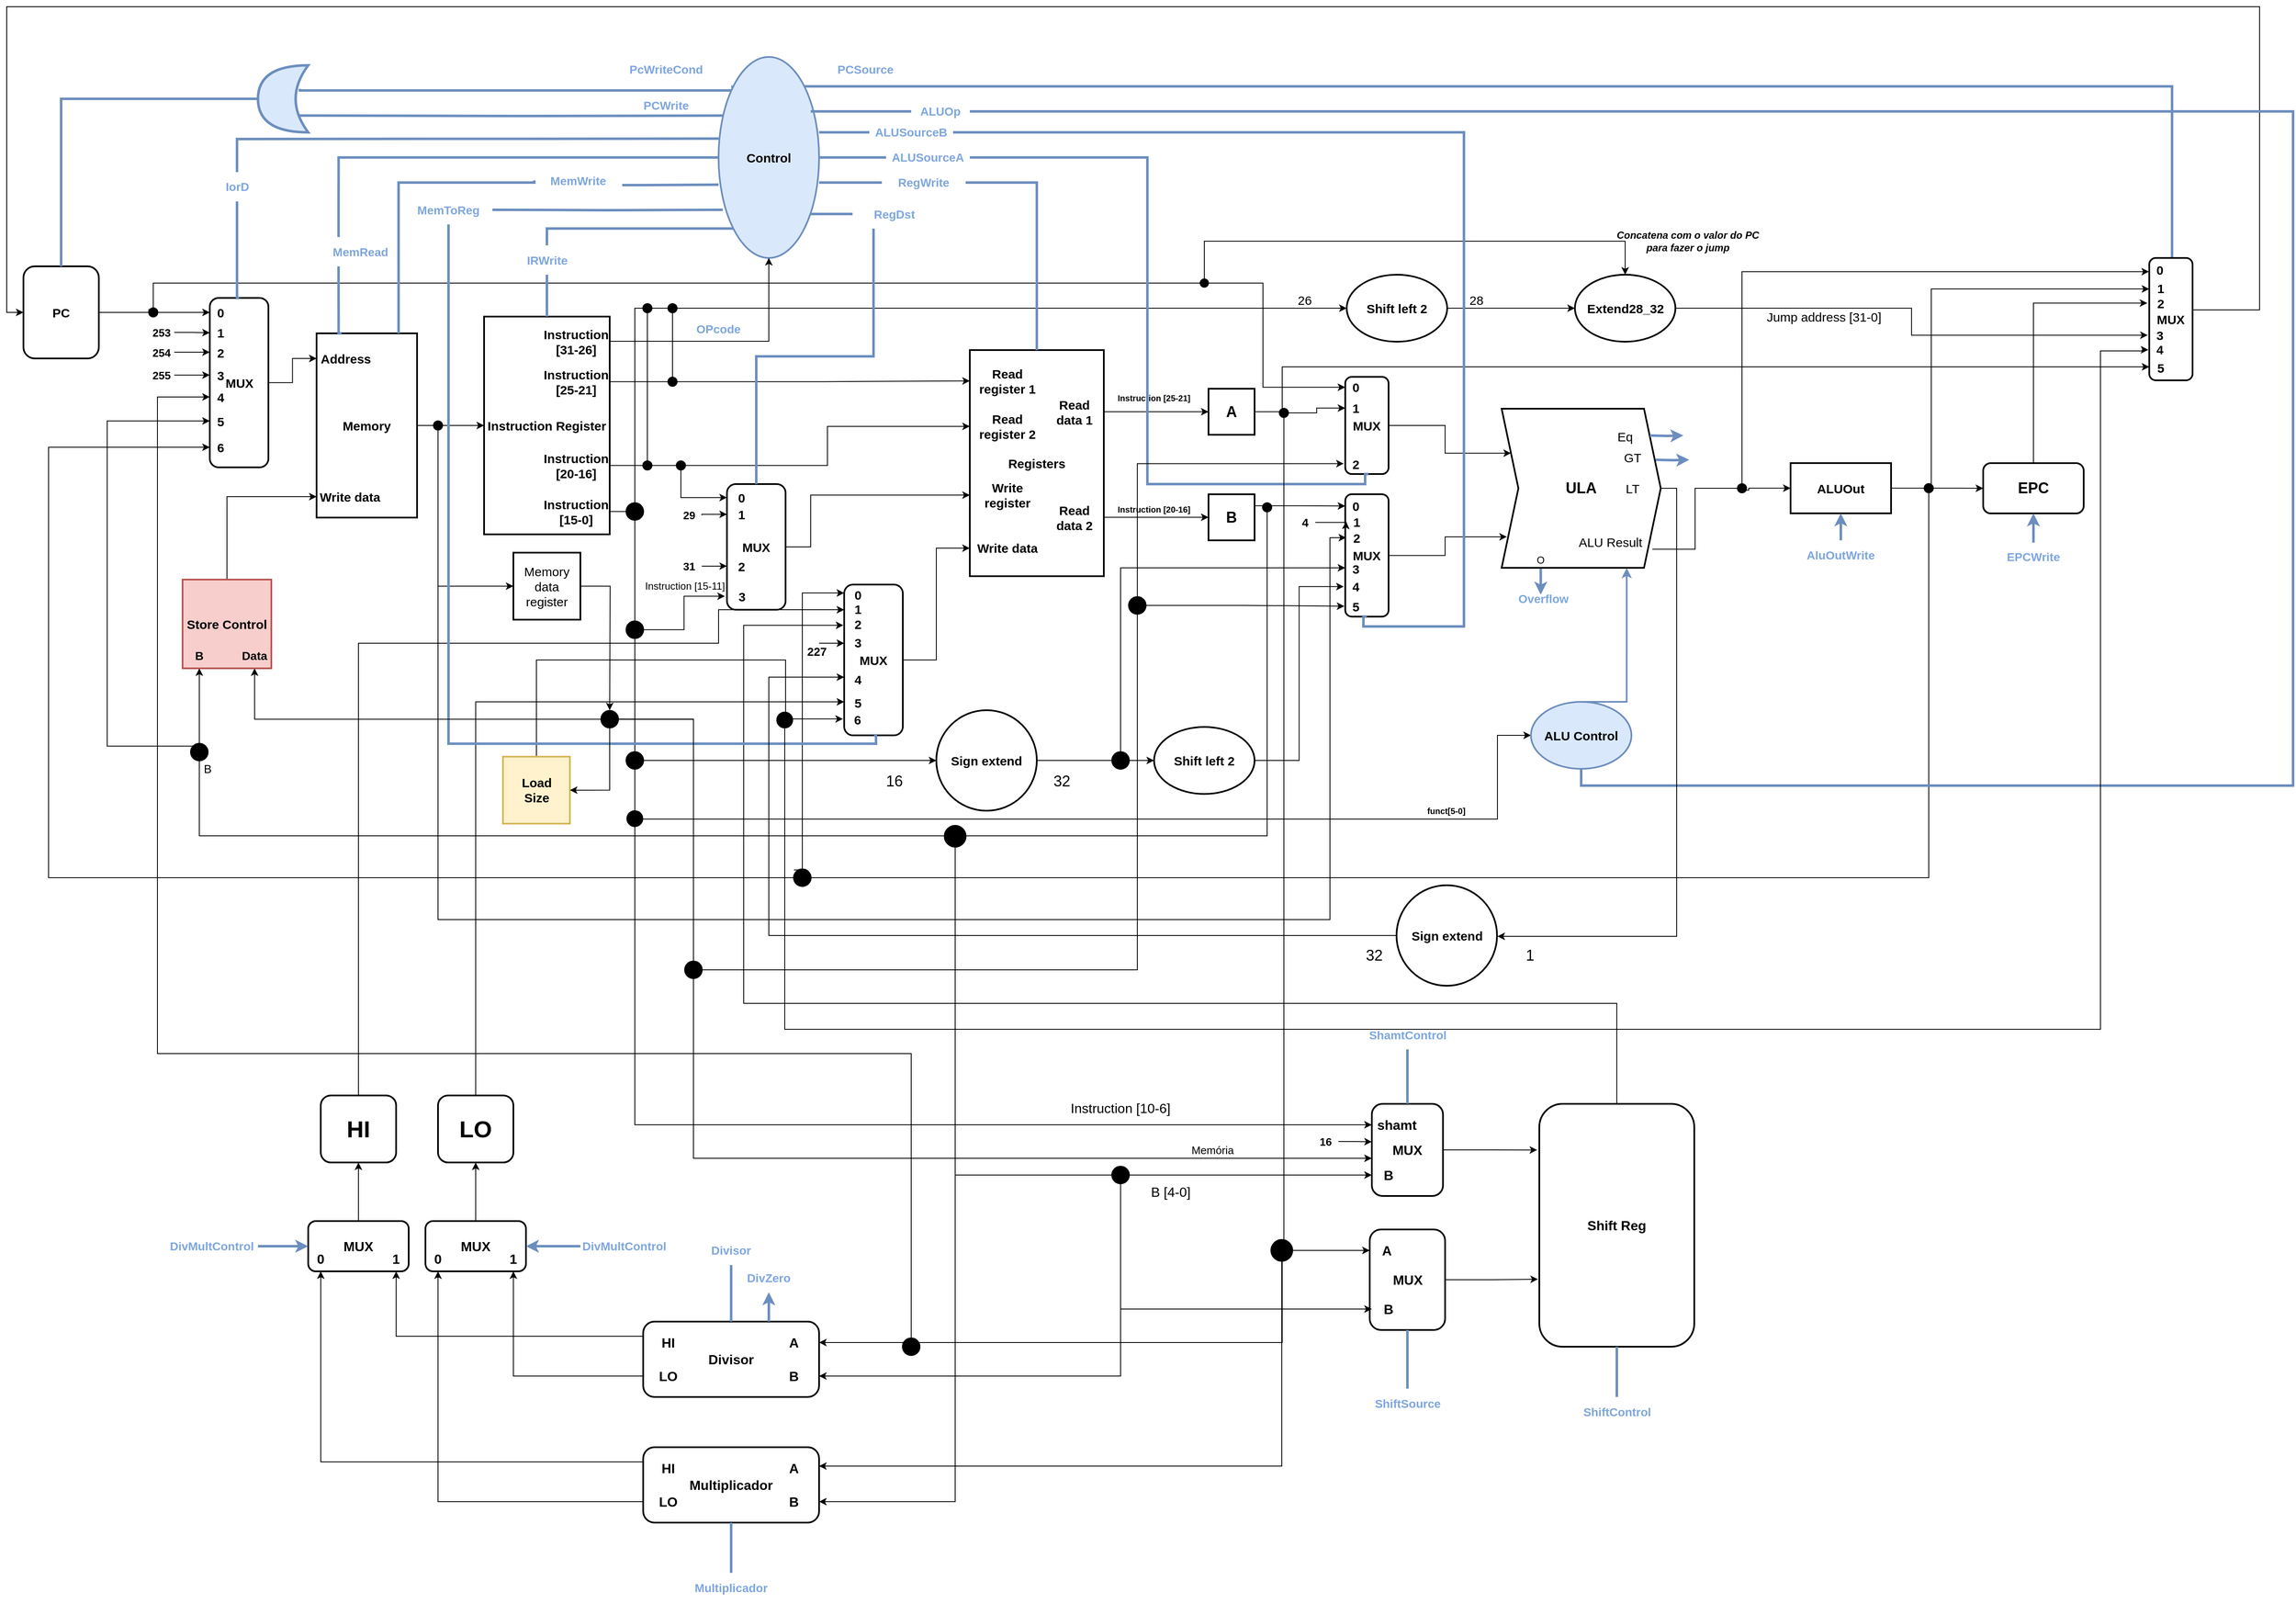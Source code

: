 <mxfile version="17.4.0" type="device"><diagram id="fVM70VhTDqXN-9ZlQ8AA" name="Page-1"><mxGraphModel dx="1371" dy="31" grid="1" gridSize="10" guides="1" tooltips="1" connect="1" arrows="1" fold="1" page="1" pageScale="1" pageWidth="827" pageHeight="1169" math="0" shadow="0"><root><mxCell id="0"/><mxCell id="1" parent="0"/><mxCell id="0mbQx6IrKfOhJEtqST7O-355" style="edgeStyle=orthogonalEdgeStyle;rounded=0;orthogonalLoop=1;jettySize=auto;html=1;exitX=0.5;exitY=0;exitDx=0;exitDy=0;entryX=0;entryY=1;entryDx=0;entryDy=0;" parent="1" source="0mbQx6IrKfOhJEtqST7O-356" target="0mbQx6IrKfOhJEtqST7O-452" edge="1"><mxGeometry relative="1" as="geometry"><Array as="points"><mxPoint x="1763" y="2140"/><mxPoint x="2060" y="2140"/><mxPoint x="2060" y="2210"/></Array></mxGeometry></mxCell><mxCell id="0mbQx6IrKfOhJEtqST7O-356" value="&lt;b&gt;Load&lt;br&gt;Size&lt;br&gt;&lt;/b&gt;" style="whiteSpace=wrap;html=1;aspect=fixed;fontSize=15;strokeWidth=2;fillColor=#fff2cc;strokeColor=#d6b656;" parent="1" vertex="1"><mxGeometry x="1722.5" y="2255.45" width="80" height="80" as="geometry"/></mxCell><mxCell id="0mbQx6IrKfOhJEtqST7O-357" style="edgeStyle=orthogonalEdgeStyle;rounded=0;orthogonalLoop=1;jettySize=auto;html=1;exitX=0.5;exitY=0;exitDx=0;exitDy=0;strokeWidth=3;fillColor=#dae8fc;strokeColor=#6c8ebf;" parent="1" edge="1"><mxGeometry relative="1" as="geometry"><mxPoint x="2961.714" y="2029.76" as="sourcePoint"/><mxPoint x="2961.714" y="2062" as="targetPoint"/></mxGeometry></mxCell><mxCell id="0mbQx6IrKfOhJEtqST7O-358" style="edgeStyle=orthogonalEdgeStyle;rounded=0;orthogonalLoop=1;jettySize=auto;html=1;exitX=1;exitY=0.5;exitDx=0;exitDy=0;fontSize=15;startArrow=none;entryX=0;entryY=0.5;entryDx=0;entryDy=0;" parent="1" source="0mbQx6IrKfOhJEtqST7O-484" target="0mbQx6IrKfOhJEtqST7O-364" edge="1"><mxGeometry relative="1" as="geometry"><mxPoint x="1340" y="1727" as="targetPoint"/></mxGeometry></mxCell><mxCell id="0mbQx6IrKfOhJEtqST7O-359" value="&lt;font size=&quot;1&quot;&gt;&lt;b style=&quot;font-size: 15px&quot;&gt;PC&lt;/b&gt;&lt;/font&gt;" style="rounded=1;whiteSpace=wrap;html=1;strokeWidth=2;" parent="1" vertex="1"><mxGeometry x="1150" y="1670" width="90" height="110" as="geometry"/></mxCell><mxCell id="0mbQx6IrKfOhJEtqST7O-360" value="" style="group" parent="1" vertex="1" connectable="0"><mxGeometry x="1352.5" y="1707.76" width="90" height="202.28" as="geometry"/></mxCell><mxCell id="0mbQx6IrKfOhJEtqST7O-361" value="" style="group" parent="0mbQx6IrKfOhJEtqST7O-360" vertex="1" connectable="0"><mxGeometry width="90" height="202.28" as="geometry"/></mxCell><mxCell id="0mbQx6IrKfOhJEtqST7O-362" value="&lt;b&gt;MUX&lt;/b&gt;" style="rounded=1;whiteSpace=wrap;html=1;fontSize=15;strokeWidth=2;" parent="0mbQx6IrKfOhJEtqST7O-361" vertex="1"><mxGeometry x="20" width="70" height="202.28" as="geometry"/></mxCell><mxCell id="0mbQx6IrKfOhJEtqST7O-363" value="&lt;b&gt;1&lt;/b&gt;" style="text;html=1;strokeColor=none;fillColor=none;align=center;verticalAlign=middle;whiteSpace=wrap;rounded=0;fontSize=15;" parent="0mbQx6IrKfOhJEtqST7O-361" vertex="1"><mxGeometry x="20" y="29.467" width="25" height="24.27" as="geometry"/></mxCell><mxCell id="0mbQx6IrKfOhJEtqST7O-364" value="&lt;b&gt;0&lt;/b&gt;" style="text;html=1;strokeColor=none;fillColor=none;align=center;verticalAlign=middle;whiteSpace=wrap;rounded=0;fontSize=15;" parent="0mbQx6IrKfOhJEtqST7O-361" vertex="1"><mxGeometry x="20" y="4.668" width="25" height="25.144" as="geometry"/></mxCell><mxCell id="0mbQx6IrKfOhJEtqST7O-365" value="&lt;b&gt;2&lt;/b&gt;" style="text;html=1;strokeColor=none;fillColor=none;align=center;verticalAlign=middle;whiteSpace=wrap;rounded=0;fontSize=15;" parent="0mbQx6IrKfOhJEtqST7O-361" vertex="1"><mxGeometry x="20" y="43.102" width="25" height="43.346" as="geometry"/></mxCell><mxCell id="0mbQx6IrKfOhJEtqST7O-366" value="&lt;b&gt;3&lt;/b&gt;" style="text;html=1;strokeColor=none;fillColor=none;align=center;verticalAlign=middle;whiteSpace=wrap;rounded=0;fontSize=15;" parent="0mbQx6IrKfOhJEtqST7O-361" vertex="1"><mxGeometry x="20" y="70.402" width="25" height="43.346" as="geometry"/></mxCell><mxCell id="0mbQx6IrKfOhJEtqST7O-367" value="&lt;b&gt;6&lt;/b&gt;" style="text;html=1;strokeColor=none;fillColor=none;align=center;verticalAlign=middle;whiteSpace=wrap;rounded=0;fontSize=15;" parent="0mbQx6IrKfOhJEtqST7O-361" vertex="1"><mxGeometry x="20" y="160" width="25" height="35.63" as="geometry"/></mxCell><mxCell id="0mbQx6IrKfOhJEtqST7O-368" value="&lt;b&gt;4&lt;/b&gt;" style="text;html=1;strokeColor=none;fillColor=none;align=center;verticalAlign=middle;whiteSpace=wrap;rounded=0;fontSize=15;" parent="0mbQx6IrKfOhJEtqST7O-361" vertex="1"><mxGeometry x="20" y="100" width="25" height="36.42" as="geometry"/></mxCell><mxCell id="0mbQx6IrKfOhJEtqST7O-369" value="&lt;b&gt;5&lt;/b&gt;" style="text;html=1;strokeColor=none;fillColor=none;align=center;verticalAlign=middle;whiteSpace=wrap;rounded=0;fontSize=15;" parent="0mbQx6IrKfOhJEtqST7O-361" vertex="1"><mxGeometry x="20" y="130" width="25" height="33.72" as="geometry"/></mxCell><mxCell id="0mbQx6IrKfOhJEtqST7O-370" value="" style="group" parent="1" vertex="1" connectable="0"><mxGeometry x="1500" y="1750" width="120" height="220" as="geometry"/></mxCell><mxCell id="0mbQx6IrKfOhJEtqST7O-371" value="&lt;b&gt;Memory&lt;/b&gt;" style="rounded=0;whiteSpace=wrap;html=1;fontSize=15;strokeWidth=2;" parent="0mbQx6IrKfOhJEtqST7O-370" vertex="1"><mxGeometry width="120" height="220" as="geometry"/></mxCell><mxCell id="0mbQx6IrKfOhJEtqST7O-372" value="&lt;b&gt;Address&lt;/b&gt;" style="text;html=1;strokeColor=none;fillColor=none;align=center;verticalAlign=middle;whiteSpace=wrap;rounded=0;fontSize=15;" parent="0mbQx6IrKfOhJEtqST7O-370" vertex="1"><mxGeometry y="15" width="70" height="30" as="geometry"/></mxCell><mxCell id="0mbQx6IrKfOhJEtqST7O-373" value="&lt;b&gt;Write data&lt;/b&gt;" style="text;html=1;strokeColor=none;fillColor=none;align=center;verticalAlign=middle;whiteSpace=wrap;rounded=0;fontSize=15;" parent="0mbQx6IrKfOhJEtqST7O-370" vertex="1"><mxGeometry y="180" width="80" height="30" as="geometry"/></mxCell><mxCell id="0mbQx6IrKfOhJEtqST7O-374" style="edgeStyle=orthogonalEdgeStyle;rounded=0;orthogonalLoop=1;jettySize=auto;html=1;exitX=1;exitY=0.5;exitDx=0;exitDy=0;entryX=0;entryY=0.5;entryDx=0;entryDy=0;fontSize=15;" parent="1" source="0mbQx6IrKfOhJEtqST7O-362" target="0mbQx6IrKfOhJEtqST7O-372" edge="1"><mxGeometry relative="1" as="geometry"/></mxCell><mxCell id="0mbQx6IrKfOhJEtqST7O-375" value="" style="group" parent="1" vertex="1" connectable="0"><mxGeometry x="1700" y="1730" width="150" height="260" as="geometry"/></mxCell><mxCell id="0mbQx6IrKfOhJEtqST7O-376" value="" style="group" parent="0mbQx6IrKfOhJEtqST7O-375" vertex="1" connectable="0"><mxGeometry width="150" height="260" as="geometry"/></mxCell><mxCell id="0mbQx6IrKfOhJEtqST7O-377" value="&lt;b&gt;Instruction Register&lt;/b&gt;" style="rounded=0;whiteSpace=wrap;html=1;fontSize=15;strokeWidth=2;" parent="0mbQx6IrKfOhJEtqST7O-376" vertex="1"><mxGeometry width="150" height="260" as="geometry"/></mxCell><mxCell id="0mbQx6IrKfOhJEtqST7O-378" value="&lt;b&gt;Instruction [31-26]&lt;/b&gt;" style="text;html=1;strokeColor=none;fillColor=none;align=center;verticalAlign=middle;whiteSpace=wrap;rounded=0;fontSize=15;" parent="0mbQx6IrKfOhJEtqST7O-376" vertex="1"><mxGeometry x="70" y="11.82" width="80" height="35.45" as="geometry"/></mxCell><mxCell id="0mbQx6IrKfOhJEtqST7O-379" value="&lt;b&gt;Instruction [25-21]&lt;/b&gt;" style="text;html=1;strokeColor=none;fillColor=none;align=center;verticalAlign=middle;whiteSpace=wrap;rounded=0;fontSize=15;" parent="0mbQx6IrKfOhJEtqST7O-376" vertex="1"><mxGeometry x="70" y="60" width="80" height="35.45" as="geometry"/></mxCell><mxCell id="0mbQx6IrKfOhJEtqST7O-380" value="&lt;b&gt;Instruction [20-16]&lt;/b&gt;" style="text;html=1;strokeColor=none;fillColor=none;align=center;verticalAlign=middle;whiteSpace=wrap;rounded=0;fontSize=15;" parent="0mbQx6IrKfOhJEtqST7O-376" vertex="1"><mxGeometry x="70" y="160" width="80" height="35.45" as="geometry"/></mxCell><mxCell id="0mbQx6IrKfOhJEtqST7O-381" value="&lt;b&gt;Instruction [15-0]&lt;/b&gt;" style="text;html=1;strokeColor=none;fillColor=none;align=center;verticalAlign=middle;whiteSpace=wrap;rounded=0;fontSize=15;" parent="0mbQx6IrKfOhJEtqST7O-376" vertex="1"><mxGeometry x="70" y="215" width="80" height="35.45" as="geometry"/></mxCell><mxCell id="-d7jE39T6b4sWchO9wVX-14" style="edgeStyle=orthogonalEdgeStyle;rounded=0;orthogonalLoop=1;jettySize=auto;html=1;exitX=1;exitY=0.5;exitDx=0;exitDy=0;fontSize=15;strokeColor=#000000;" edge="1" parent="1" source="0mbQx6IrKfOhJEtqST7O-383"><mxGeometry relative="1" as="geometry"><mxPoint x="1850" y="2200" as="targetPoint"/></mxGeometry></mxCell><mxCell id="0mbQx6IrKfOhJEtqST7O-383" value="Memory data register" style="whiteSpace=wrap;html=1;aspect=fixed;fontSize=15;strokeWidth=2;" parent="1" vertex="1"><mxGeometry x="1735" y="2011.87" width="80" height="80" as="geometry"/></mxCell><mxCell id="0mbQx6IrKfOhJEtqST7O-384" value="" style="edgeStyle=orthogonalEdgeStyle;rounded=0;orthogonalLoop=1;jettySize=auto;html=1;exitX=1;exitY=0.5;exitDx=0;exitDy=0;fontSize=15;endArrow=none;" parent="1" source="0mbQx6IrKfOhJEtqST7O-371" target="0mbQx6IrKfOhJEtqST7O-386" edge="1"><mxGeometry relative="1" as="geometry"><mxPoint x="1620" y="1860" as="sourcePoint"/><mxPoint x="1710" y="1860" as="targetPoint"/></mxGeometry></mxCell><mxCell id="0mbQx6IrKfOhJEtqST7O-385" value="" style="group" parent="1" vertex="1" connectable="0"><mxGeometry x="1640" y="1855" width="10" height="10" as="geometry"/></mxCell><mxCell id="0mbQx6IrKfOhJEtqST7O-386" value="" style="ellipse;whiteSpace=wrap;html=1;aspect=fixed;fontSize=15;strokeWidth=2;fillColor=#000000;" parent="0mbQx6IrKfOhJEtqST7O-385" vertex="1"><mxGeometry width="10" height="10" as="geometry"/></mxCell><mxCell id="0mbQx6IrKfOhJEtqST7O-387" style="edgeStyle=orthogonalEdgeStyle;rounded=0;orthogonalLoop=1;jettySize=auto;html=1;exitX=1;exitY=0.5;exitDx=0;exitDy=0;fontSize=15;startArrow=none;" parent="1" source="0mbQx6IrKfOhJEtqST7O-386" target="0mbQx6IrKfOhJEtqST7O-377" edge="1"><mxGeometry relative="1" as="geometry"/></mxCell><mxCell id="0mbQx6IrKfOhJEtqST7O-388" style="edgeStyle=orthogonalEdgeStyle;rounded=0;orthogonalLoop=1;jettySize=auto;html=1;exitX=0.5;exitY=1;exitDx=0;exitDy=0;entryX=0;entryY=0.5;entryDx=0;entryDy=0;fontSize=15;" parent="1" source="0mbQx6IrKfOhJEtqST7O-386" target="0mbQx6IrKfOhJEtqST7O-383" edge="1"><mxGeometry relative="1" as="geometry"/></mxCell><mxCell id="0mbQx6IrKfOhJEtqST7O-389" style="edgeStyle=orthogonalEdgeStyle;rounded=0;orthogonalLoop=1;jettySize=auto;html=1;exitX=1;exitY=0;exitDx=0;exitDy=0;fontSize=10;entryX=1;entryY=0;entryDx=0;entryDy=0;fillColor=#dae8fc;strokeColor=#6C8EBF;strokeWidth=3;endArrow=none;endFill=0;" parent="1" source="0mbQx6IrKfOhJEtqST7O-393" target="0mbQx6IrKfOhJEtqST7O-505" edge="1"><mxGeometry relative="1" as="geometry"><mxPoint x="3740" y="1530" as="targetPoint"/></mxGeometry></mxCell><mxCell id="0mbQx6IrKfOhJEtqST7O-390" style="edgeStyle=orthogonalEdgeStyle;rounded=0;orthogonalLoop=1;jettySize=auto;html=1;exitX=0.148;exitY=0.636;exitDx=0;exitDy=0;entryX=0;entryY=0;entryDx=0;entryDy=0;fontSize=10;startArrow=none;startFill=0;endArrow=none;endFill=0;strokeColor=#6c8ebf;strokeWidth=3;exitPerimeter=0;fillColor=#dae8fc;" parent="1" edge="1"><mxGeometry relative="1" as="geometry"><mxPoint x="1480.12" y="1458.12" as="sourcePoint"/><mxPoint x="1996.574" y="1454.147" as="targetPoint"/><Array as="points"><mxPoint x="1480" y="1460"/><mxPoint x="1997" y="1460"/></Array></mxGeometry></mxCell><mxCell id="0mbQx6IrKfOhJEtqST7O-391" style="edgeStyle=orthogonalEdgeStyle;rounded=0;orthogonalLoop=1;jettySize=auto;html=1;exitX=0;exitY=0.5;exitDx=0;exitDy=0;fontSize=14;fontColor=#7EA6E0;endArrow=none;endFill=0;strokeWidth=3;entryX=0.25;entryY=0;entryDx=0;entryDy=0;fillColor=#dae8fc;strokeColor=#6c8ebf;" parent="1" source="0mbQx6IrKfOhJEtqST7O-393" target="0mbQx6IrKfOhJEtqST7O-594" edge="1"><mxGeometry relative="1" as="geometry"><mxPoint x="1552" y="1600" as="targetPoint"/><Array as="points"><mxPoint x="1526" y="1540"/></Array></mxGeometry></mxCell><mxCell id="0mbQx6IrKfOhJEtqST7O-392" style="edgeStyle=orthogonalEdgeStyle;rounded=0;orthogonalLoop=1;jettySize=auto;html=1;exitX=0;exitY=1;exitDx=0;exitDy=0;fontSize=14;fontColor=#7EA6E0;endArrow=none;endFill=0;strokeWidth=3;entryX=0.5;entryY=0;entryDx=0;entryDy=0;fillColor=#dae8fc;strokeColor=#6c8ebf;" parent="1" source="0mbQx6IrKfOhJEtqST7O-393" target="0mbQx6IrKfOhJEtqST7O-599" edge="1"><mxGeometry relative="1" as="geometry"><mxPoint x="1780" y="1624.684" as="targetPoint"/></mxGeometry></mxCell><mxCell id="0mbQx6IrKfOhJEtqST7O-393" value="&lt;b&gt;Control&lt;/b&gt;" style="ellipse;whiteSpace=wrap;html=1;fontSize=15;strokeWidth=2;fillColor=#dae8fc;strokeColor=#6c8ebf;" parent="1" vertex="1"><mxGeometry x="1980" y="1420" width="120" height="240" as="geometry"/></mxCell><mxCell id="0mbQx6IrKfOhJEtqST7O-394" style="edgeStyle=orthogonalEdgeStyle;rounded=0;orthogonalLoop=1;jettySize=auto;html=1;exitX=1;exitY=0.5;exitDx=0;exitDy=0;entryX=0.5;entryY=1;entryDx=0;entryDy=0;fontSize=15;" parent="1" source="0mbQx6IrKfOhJEtqST7O-378" target="0mbQx6IrKfOhJEtqST7O-393" edge="1"><mxGeometry relative="1" as="geometry"/></mxCell><mxCell id="0mbQx6IrKfOhJEtqST7O-395" value="" style="group" parent="1" vertex="1" connectable="0"><mxGeometry x="2280" y="1770" width="290" height="270" as="geometry"/></mxCell><mxCell id="0mbQx6IrKfOhJEtqST7O-396" value="" style="group" parent="0mbQx6IrKfOhJEtqST7O-395" vertex="1" connectable="0"><mxGeometry width="290" height="270" as="geometry"/></mxCell><mxCell id="0mbQx6IrKfOhJEtqST7O-397" value="&lt;b&gt;Registers&lt;/b&gt;" style="rounded=0;whiteSpace=wrap;html=1;fontSize=15;strokeWidth=2;" parent="0mbQx6IrKfOhJEtqST7O-396" vertex="1"><mxGeometry width="160" height="270" as="geometry"/></mxCell><mxCell id="0mbQx6IrKfOhJEtqST7O-398" value="&lt;b&gt;Read register 1&lt;/b&gt;" style="text;html=1;strokeColor=none;fillColor=none;align=center;verticalAlign=middle;whiteSpace=wrap;rounded=0;fontSize=15;" parent="0mbQx6IrKfOhJEtqST7O-396" vertex="1"><mxGeometry y="18.409" width="90" height="36.818" as="geometry"/></mxCell><mxCell id="0mbQx6IrKfOhJEtqST7O-399" value="&lt;b&gt;Read register 2&lt;/b&gt;" style="text;html=1;strokeColor=none;fillColor=none;align=center;verticalAlign=middle;whiteSpace=wrap;rounded=0;fontSize=15;" parent="0mbQx6IrKfOhJEtqST7O-396" vertex="1"><mxGeometry y="72.689" width="90" height="36.818" as="geometry"/></mxCell><mxCell id="0mbQx6IrKfOhJEtqST7O-400" value="&lt;b&gt;Write register&lt;/b&gt;" style="text;html=1;strokeColor=none;fillColor=none;align=center;verticalAlign=middle;whiteSpace=wrap;rounded=0;fontSize=15;" parent="0mbQx6IrKfOhJEtqST7O-396" vertex="1"><mxGeometry y="154.728" width="90" height="36.818" as="geometry"/></mxCell><mxCell id="0mbQx6IrKfOhJEtqST7O-401" value="&lt;b&gt;Write data&lt;/b&gt;" style="text;html=1;strokeColor=none;fillColor=none;align=center;verticalAlign=middle;whiteSpace=wrap;rounded=0;fontSize=15;" parent="0mbQx6IrKfOhJEtqST7O-396" vertex="1"><mxGeometry y="218.074" width="90" height="36.818" as="geometry"/></mxCell><mxCell id="0mbQx6IrKfOhJEtqST7O-402" value="&lt;b&gt;Read data 1&lt;/b&gt;" style="text;html=1;strokeColor=none;fillColor=none;align=center;verticalAlign=middle;whiteSpace=wrap;rounded=0;fontSize=15;" parent="0mbQx6IrKfOhJEtqST7O-396" vertex="1"><mxGeometry x="90" y="55.225" width="70" height="36.813" as="geometry"/></mxCell><mxCell id="0mbQx6IrKfOhJEtqST7O-403" value="&lt;b&gt;Read data 2&lt;/b&gt;" style="text;html=1;strokeColor=none;fillColor=none;align=center;verticalAlign=middle;whiteSpace=wrap;rounded=0;fontSize=15;" parent="0mbQx6IrKfOhJEtqST7O-396" vertex="1"><mxGeometry x="90" y="181.263" width="70" height="36.813" as="geometry"/></mxCell><mxCell id="0mbQx6IrKfOhJEtqST7O-404" value="&lt;font style=&quot;font-size: 10px&quot;&gt;&lt;b&gt;Instruction [25-21]&lt;/b&gt;&lt;/font&gt;" style="text;html=1;strokeColor=none;fillColor=none;align=center;verticalAlign=middle;whiteSpace=wrap;rounded=0;fontSize=15;" parent="0mbQx6IrKfOhJEtqST7O-396" vertex="1"><mxGeometry x="150" y="37.24" width="140" height="35.45" as="geometry"/></mxCell><mxCell id="0mbQx6IrKfOhJEtqST7O-405" value="&lt;font style=&quot;font-size: 10px&quot;&gt;&lt;b&gt;Instruction [20-16]&lt;/b&gt;&lt;/font&gt;" style="text;html=1;strokeColor=none;fillColor=none;align=center;verticalAlign=middle;whiteSpace=wrap;rounded=0;fontSize=15;" parent="0mbQx6IrKfOhJEtqST7O-396" vertex="1"><mxGeometry x="150" y="170" width="140" height="35.45" as="geometry"/></mxCell><mxCell id="0mbQx6IrKfOhJEtqST7O-406" value="" style="group" parent="1" vertex="1" connectable="0"><mxGeometry x="1970" y="1930" width="90" height="150" as="geometry"/></mxCell><mxCell id="0mbQx6IrKfOhJEtqST7O-407" value="" style="group" parent="0mbQx6IrKfOhJEtqST7O-406" vertex="1" connectable="0"><mxGeometry width="90" height="150" as="geometry"/></mxCell><mxCell id="0mbQx6IrKfOhJEtqST7O-408" value="&lt;b&gt;MUX&lt;/b&gt;" style="rounded=1;whiteSpace=wrap;html=1;fontSize=15;strokeWidth=2;" parent="0mbQx6IrKfOhJEtqST7O-407" vertex="1"><mxGeometry x="20" width="70" height="150" as="geometry"/></mxCell><mxCell id="0mbQx6IrKfOhJEtqST7O-409" value="&lt;b&gt;0&lt;/b&gt;" style="text;html=1;strokeColor=none;fillColor=none;align=center;verticalAlign=middle;whiteSpace=wrap;rounded=0;fontSize=15;" parent="0mbQx6IrKfOhJEtqST7O-407" vertex="1"><mxGeometry x="20" width="35" height="32.143" as="geometry"/></mxCell><mxCell id="0mbQx6IrKfOhJEtqST7O-410" value="&lt;b&gt;3&lt;/b&gt;" style="text;html=1;strokeColor=none;fillColor=none;align=center;verticalAlign=middle;whiteSpace=wrap;rounded=0;fontSize=15;" parent="0mbQx6IrKfOhJEtqST7O-407" vertex="1"><mxGeometry x="17.5" y="117.857" width="40" height="32.143" as="geometry"/></mxCell><mxCell id="0mbQx6IrKfOhJEtqST7O-411" value="&lt;b&gt;1&lt;/b&gt;" style="text;html=1;strokeColor=none;fillColor=none;align=center;verticalAlign=middle;whiteSpace=wrap;rounded=0;fontSize=15;" parent="0mbQx6IrKfOhJEtqST7O-407" vertex="1"><mxGeometry x="20" y="20.0" width="35" height="32.143" as="geometry"/></mxCell><mxCell id="0mbQx6IrKfOhJEtqST7O-412" value="" style="edgeStyle=orthogonalEdgeStyle;rounded=0;orthogonalLoop=1;jettySize=auto;html=1;exitX=1;exitY=0.5;exitDx=0;exitDy=0;entryX=0;entryY=0.5;entryDx=0;entryDy=0;fontSize=15;endArrow=none;" parent="1" source="0mbQx6IrKfOhJEtqST7O-380" target="0mbQx6IrKfOhJEtqST7O-414" edge="1"><mxGeometry relative="1" as="geometry"><mxPoint x="1860" y="1907.725" as="sourcePoint"/><mxPoint x="2160" y="1861.099" as="targetPoint"/></mxGeometry></mxCell><mxCell id="0mbQx6IrKfOhJEtqST7O-413" value="" style="group" parent="1" vertex="1" connectable="0"><mxGeometry x="1890" y="1902.72" width="10" height="10" as="geometry"/></mxCell><mxCell id="0mbQx6IrKfOhJEtqST7O-414" value="" style="ellipse;whiteSpace=wrap;html=1;aspect=fixed;fontSize=15;strokeWidth=2;fillColor=#000000;" parent="0mbQx6IrKfOhJEtqST7O-413" vertex="1"><mxGeometry width="10" height="10" as="geometry"/></mxCell><mxCell id="0mbQx6IrKfOhJEtqST7O-415" style="edgeStyle=orthogonalEdgeStyle;rounded=0;orthogonalLoop=1;jettySize=auto;html=1;exitX=1;exitY=0.5;exitDx=0;exitDy=0;entryX=0;entryY=0.5;entryDx=0;entryDy=0;fontSize=15;startArrow=none;" parent="1" source="0mbQx6IrKfOhJEtqST7O-628" target="0mbQx6IrKfOhJEtqST7O-399" edge="1"><mxGeometry relative="1" as="geometry"/></mxCell><mxCell id="0mbQx6IrKfOhJEtqST7O-416" style="edgeStyle=orthogonalEdgeStyle;rounded=0;orthogonalLoop=1;jettySize=auto;html=1;exitX=0.5;exitY=1;exitDx=0;exitDy=0;entryX=0;entryY=0.5;entryDx=0;entryDy=0;fontSize=15;" parent="1" source="0mbQx6IrKfOhJEtqST7O-628" target="0mbQx6IrKfOhJEtqST7O-409" edge="1"><mxGeometry relative="1" as="geometry"/></mxCell><mxCell id="-d7jE39T6b4sWchO9wVX-9" style="edgeStyle=orthogonalEdgeStyle;rounded=0;orthogonalLoop=1;jettySize=auto;html=1;exitX=1;exitY=0.5;exitDx=0;exitDy=0;entryX=0;entryY=0.5;entryDx=0;entryDy=0;fontSize=15;strokeColor=#000000;" edge="1" parent="1" source="0mbQx6IrKfOhJEtqST7O-418" target="-d7jE39T6b4sWchO9wVX-8"><mxGeometry relative="1" as="geometry"/></mxCell><mxCell id="0mbQx6IrKfOhJEtqST7O-418" value="&lt;b&gt;Shift left 2&lt;/b&gt;" style="ellipse;whiteSpace=wrap;html=1;fontSize=15;strokeColor=#000000;strokeWidth=2;fillColor=none;" parent="1" vertex="1"><mxGeometry x="2730" y="1680" width="120" height="80" as="geometry"/></mxCell><mxCell id="0mbQx6IrKfOhJEtqST7O-419" style="edgeStyle=orthogonalEdgeStyle;rounded=0;orthogonalLoop=1;jettySize=auto;html=1;exitX=1;exitY=0.5;exitDx=0;exitDy=0;entryX=0;entryY=0.5;entryDx=0;entryDy=0;fontSize=15;endArrow=none;endFill=0;" parent="1" source="0mbQx6IrKfOhJEtqST7O-420" target="0mbQx6IrKfOhJEtqST7O-427" edge="1"><mxGeometry relative="1" as="geometry"/></mxCell><mxCell id="0mbQx6IrKfOhJEtqST7O-420" value="" style="ellipse;whiteSpace=wrap;html=1;aspect=fixed;fontSize=15;strokeWidth=2;fillColor=#000000;" parent="1" vertex="1"><mxGeometry x="1890" y="1715" width="10" height="10" as="geometry"/></mxCell><mxCell id="0mbQx6IrKfOhJEtqST7O-421" value="" style="edgeStyle=orthogonalEdgeStyle;rounded=0;orthogonalLoop=1;jettySize=auto;html=1;fontSize=15;endArrow=none;startArrow=none;" parent="1" source="0mbQx6IrKfOhJEtqST7O-430" target="0mbQx6IrKfOhJEtqST7O-420" edge="1"><mxGeometry relative="1" as="geometry"><mxPoint x="2540" y="1720" as="targetPoint"/><mxPoint x="1870" y="2280" as="sourcePoint"/><Array as="points"><mxPoint x="1880" y="1720"/></Array></mxGeometry></mxCell><mxCell id="0mbQx6IrKfOhJEtqST7O-422" value="" style="edgeStyle=orthogonalEdgeStyle;rounded=0;orthogonalLoop=1;jettySize=auto;html=1;exitX=1;exitY=0.5;exitDx=0;exitDy=0;fontSize=15;endArrow=none;" parent="1" source="0mbQx6IrKfOhJEtqST7O-379" target="0mbQx6IrKfOhJEtqST7O-424" edge="1"><mxGeometry relative="1" as="geometry"><mxPoint x="1860" y="1807.725" as="sourcePoint"/><mxPoint x="2160" y="1806.8" as="targetPoint"/></mxGeometry></mxCell><mxCell id="0mbQx6IrKfOhJEtqST7O-423" value="" style="group" parent="1" vertex="1" connectable="0"><mxGeometry x="1920" y="1802.72" width="10" height="10" as="geometry"/></mxCell><mxCell id="0mbQx6IrKfOhJEtqST7O-424" value="" style="ellipse;whiteSpace=wrap;html=1;aspect=fixed;fontSize=15;strokeWidth=2;fillColor=#000000;" parent="0mbQx6IrKfOhJEtqST7O-423" vertex="1"><mxGeometry width="10" height="10" as="geometry"/></mxCell><mxCell id="0mbQx6IrKfOhJEtqST7O-425" style="edgeStyle=orthogonalEdgeStyle;rounded=0;orthogonalLoop=1;jettySize=auto;html=1;exitX=1;exitY=0.5;exitDx=0;exitDy=0;fontSize=15;startArrow=none;" parent="1" source="0mbQx6IrKfOhJEtqST7O-424" target="0mbQx6IrKfOhJEtqST7O-398" edge="1"><mxGeometry relative="1" as="geometry"/></mxCell><mxCell id="0mbQx6IrKfOhJEtqST7O-426" style="edgeStyle=orthogonalEdgeStyle;rounded=0;orthogonalLoop=1;jettySize=auto;html=1;exitX=1;exitY=0.5;exitDx=0;exitDy=0;entryX=0;entryY=0.5;entryDx=0;entryDy=0;fontSize=12;endArrow=classic;endFill=1;" parent="1" source="0mbQx6IrKfOhJEtqST7O-427" target="0mbQx6IrKfOhJEtqST7O-418" edge="1"><mxGeometry relative="1" as="geometry"/></mxCell><mxCell id="0mbQx6IrKfOhJEtqST7O-427" value="" style="ellipse;whiteSpace=wrap;html=1;aspect=fixed;fontSize=15;strokeWidth=2;fillColor=#000000;" parent="1" vertex="1"><mxGeometry x="1920" y="1715" width="10" height="10" as="geometry"/></mxCell><mxCell id="0mbQx6IrKfOhJEtqST7O-428" style="edgeStyle=orthogonalEdgeStyle;rounded=0;orthogonalLoop=1;jettySize=auto;html=1;exitX=0.5;exitY=0;exitDx=0;exitDy=0;entryX=0.5;entryY=1;entryDx=0;entryDy=0;fontSize=15;endArrow=none;endFill=0;" parent="1" source="0mbQx6IrKfOhJEtqST7O-414" target="0mbQx6IrKfOhJEtqST7O-420" edge="1"><mxGeometry relative="1" as="geometry"/></mxCell><mxCell id="0mbQx6IrKfOhJEtqST7O-429" style="edgeStyle=orthogonalEdgeStyle;rounded=0;orthogonalLoop=1;jettySize=auto;html=1;exitX=0.5;exitY=0;exitDx=0;exitDy=0;entryX=0.5;entryY=1;entryDx=0;entryDy=0;fontSize=15;endArrow=none;endFill=0;" parent="1" source="0mbQx6IrKfOhJEtqST7O-424" target="0mbQx6IrKfOhJEtqST7O-427" edge="1"><mxGeometry relative="1" as="geometry"/></mxCell><mxCell id="0mbQx6IrKfOhJEtqST7O-430" value="" style="ellipse;whiteSpace=wrap;html=1;aspect=fixed;fontSize=15;strokeWidth=2;fillColor=#000000;" parent="1" vertex="1"><mxGeometry x="1870" y="1952.72" width="20" height="20" as="geometry"/></mxCell><mxCell id="0mbQx6IrKfOhJEtqST7O-431" value="" style="edgeStyle=orthogonalEdgeStyle;rounded=0;orthogonalLoop=1;jettySize=auto;html=1;fontSize=15;endArrow=none;startArrow=none;" parent="1" source="0mbQx6IrKfOhJEtqST7O-434" target="0mbQx6IrKfOhJEtqST7O-430" edge="1"><mxGeometry relative="1" as="geometry"><mxPoint x="1890" y="1720" as="targetPoint"/><mxPoint x="1870" y="2280" as="sourcePoint"/><Array as="points"/></mxGeometry></mxCell><mxCell id="0mbQx6IrKfOhJEtqST7O-432" style="edgeStyle=orthogonalEdgeStyle;rounded=0;orthogonalLoop=1;jettySize=auto;html=1;exitX=1;exitY=0.5;exitDx=0;exitDy=0;entryX=0;entryY=0.5;entryDx=0;entryDy=0;fontSize=15;endArrow=none;endFill=0;" parent="1" source="0mbQx6IrKfOhJEtqST7O-381" target="0mbQx6IrKfOhJEtqST7O-430" edge="1"><mxGeometry relative="1" as="geometry"/></mxCell><mxCell id="0mbQx6IrKfOhJEtqST7O-433" style="edgeStyle=orthogonalEdgeStyle;rounded=0;orthogonalLoop=1;jettySize=auto;html=1;exitX=1;exitY=0.5;exitDx=0;exitDy=0;entryX=0;entryY=0.5;entryDx=0;entryDy=0;fontSize=15;endArrow=classic;endFill=1;" parent="1" source="0mbQx6IrKfOhJEtqST7O-434" target="0mbQx6IrKfOhJEtqST7O-410" edge="1"><mxGeometry relative="1" as="geometry"/></mxCell><mxCell id="0mbQx6IrKfOhJEtqST7O-434" value="" style="ellipse;whiteSpace=wrap;html=1;aspect=fixed;fontSize=15;strokeWidth=2;fillColor=#000000;" parent="1" vertex="1"><mxGeometry x="1870" y="2093.93" width="20" height="20" as="geometry"/></mxCell><mxCell id="0mbQx6IrKfOhJEtqST7O-435" value="" style="edgeStyle=orthogonalEdgeStyle;rounded=0;orthogonalLoop=1;jettySize=auto;html=1;fontSize=15;endArrow=none;startArrow=none;" parent="1" source="0mbQx6IrKfOhJEtqST7O-442" target="0mbQx6IrKfOhJEtqST7O-434" edge="1"><mxGeometry relative="1" as="geometry"><mxPoint x="1880" y="1972.72" as="targetPoint"/><mxPoint x="1870" y="2280" as="sourcePoint"/><Array as="points"/></mxGeometry></mxCell><mxCell id="0mbQx6IrKfOhJEtqST7O-436" value="&lt;font style=&quot;font-size: 12px&quot;&gt;Instruction [15-11]&lt;/font&gt;" style="text;html=1;strokeColor=none;fillColor=none;align=center;verticalAlign=middle;whiteSpace=wrap;rounded=0;fontSize=15;" parent="1" vertex="1"><mxGeometry x="1870" y="2034.91" width="140" height="30" as="geometry"/></mxCell><mxCell id="0mbQx6IrKfOhJEtqST7O-437" style="edgeStyle=orthogonalEdgeStyle;rounded=0;orthogonalLoop=1;jettySize=auto;html=1;exitX=1;exitY=0.5;exitDx=0;exitDy=0;entryX=0;entryY=0.5;entryDx=0;entryDy=0;fontSize=12;endArrow=classic;endFill=1;" parent="1" source="0mbQx6IrKfOhJEtqST7O-408" target="0mbQx6IrKfOhJEtqST7O-400" edge="1"><mxGeometry relative="1" as="geometry"><Array as="points"><mxPoint x="2090" y="2005"/><mxPoint x="2090" y="1943"/></Array></mxGeometry></mxCell><mxCell id="0mbQx6IrKfOhJEtqST7O-438" style="edgeStyle=orthogonalEdgeStyle;rounded=0;orthogonalLoop=1;jettySize=auto;html=1;exitX=1;exitY=0.5;exitDx=0;exitDy=0;entryX=0;entryY=0.5;entryDx=0;entryDy=0;fontSize=12;endArrow=classic;endFill=1;" parent="1" source="0mbQx6IrKfOhJEtqST7O-439" target="0mbQx6IrKfOhJEtqST7O-445" edge="1"><mxGeometry relative="1" as="geometry"/></mxCell><mxCell id="0mbQx6IrKfOhJEtqST7O-439" value="&lt;b&gt;Sign extend&lt;/b&gt;" style="ellipse;whiteSpace=wrap;html=1;fontSize=15;strokeColor=#000000;strokeWidth=2;fillColor=none;" parent="1" vertex="1"><mxGeometry x="2240" y="2200" width="120" height="120" as="geometry"/></mxCell><mxCell id="0mbQx6IrKfOhJEtqST7O-440" style="edgeStyle=orthogonalEdgeStyle;rounded=0;orthogonalLoop=1;jettySize=auto;html=1;exitX=1;exitY=0.5;exitDx=0;exitDy=0;entryX=0;entryY=0.5;entryDx=0;entryDy=0;fontSize=12;endArrow=classic;endFill=1;" parent="1" source="0mbQx6IrKfOhJEtqST7O-442" target="0mbQx6IrKfOhJEtqST7O-439" edge="1"><mxGeometry relative="1" as="geometry"/></mxCell><mxCell id="0mbQx6IrKfOhJEtqST7O-441" style="edgeStyle=orthogonalEdgeStyle;rounded=0;orthogonalLoop=1;jettySize=auto;html=1;exitX=0.5;exitY=1;exitDx=0;exitDy=0;entryX=0;entryY=0.5;entryDx=0;entryDy=0;fontSize=16;" parent="1" source="0mbQx6IrKfOhJEtqST7O-442" target="0mbQx6IrKfOhJEtqST7O-568" edge="1"><mxGeometry relative="1" as="geometry"/></mxCell><mxCell id="0mbQx6IrKfOhJEtqST7O-442" value="" style="ellipse;whiteSpace=wrap;html=1;aspect=fixed;fontSize=15;strokeWidth=2;fillColor=#000000;" parent="1" vertex="1"><mxGeometry x="1870" y="2250" width="20" height="20" as="geometry"/></mxCell><mxCell id="0mbQx6IrKfOhJEtqST7O-443" value="" style="edgeStyle=orthogonalEdgeStyle;rounded=0;orthogonalLoop=1;jettySize=auto;html=1;fontSize=15;endArrow=classic;endFill=1;entryX=0;entryY=0.5;entryDx=0;entryDy=0;" parent="1" source="0mbQx6IrKfOhJEtqST7O-442" target="0mbQx6IrKfOhJEtqST7O-456" edge="1"><mxGeometry relative="1" as="geometry"><mxPoint x="2540" y="2420" as="targetPoint"/><mxPoint x="1880" y="2113.93" as="sourcePoint"/><Array as="points"><mxPoint x="1880" y="2330"/><mxPoint x="2910" y="2330"/><mxPoint x="2910" y="2230"/></Array></mxGeometry></mxCell><mxCell id="0mbQx6IrKfOhJEtqST7O-444" style="edgeStyle=orthogonalEdgeStyle;rounded=0;orthogonalLoop=1;jettySize=auto;html=1;exitX=1;exitY=0.5;exitDx=0;exitDy=0;entryX=0;entryY=0.5;entryDx=0;entryDy=0;fontSize=18;endArrow=classic;endFill=1;" parent="1" source="0mbQx6IrKfOhJEtqST7O-445" target="0mbQx6IrKfOhJEtqST7O-466" edge="1"><mxGeometry relative="1" as="geometry"/></mxCell><mxCell id="0mbQx6IrKfOhJEtqST7O-445" value="&lt;b&gt;Shift left 2&lt;/b&gt;" style="ellipse;whiteSpace=wrap;html=1;fontSize=15;strokeColor=#000000;strokeWidth=2;fillColor=none;" parent="1" vertex="1"><mxGeometry x="2500" y="2220" width="120" height="80" as="geometry"/></mxCell><mxCell id="0mbQx6IrKfOhJEtqST7O-446" value="" style="group" parent="1" vertex="1" connectable="0"><mxGeometry x="2110" y="2050" width="90" height="180" as="geometry"/></mxCell><mxCell id="0mbQx6IrKfOhJEtqST7O-447" value="" style="group" parent="0mbQx6IrKfOhJEtqST7O-446" vertex="1" connectable="0"><mxGeometry width="90" height="180" as="geometry"/></mxCell><mxCell id="0mbQx6IrKfOhJEtqST7O-448" value="&lt;b&gt;MUX&lt;/b&gt;" style="rounded=1;whiteSpace=wrap;html=1;fontSize=15;strokeWidth=2;" parent="0mbQx6IrKfOhJEtqST7O-447" vertex="1"><mxGeometry x="20" width="70" height="180" as="geometry"/></mxCell><mxCell id="0mbQx6IrKfOhJEtqST7O-449" value="&lt;b&gt;0&lt;/b&gt;" style="text;html=1;strokeColor=none;fillColor=none;align=center;verticalAlign=middle;whiteSpace=wrap;rounded=0;fontSize=15;" parent="0mbQx6IrKfOhJEtqST7O-447" vertex="1"><mxGeometry x="19" y="-7" width="35" height="38.571" as="geometry"/></mxCell><mxCell id="0mbQx6IrKfOhJEtqST7O-450" value="&lt;b&gt;6&lt;/b&gt;" style="text;html=1;strokeColor=none;fillColor=none;align=center;verticalAlign=middle;whiteSpace=wrap;rounded=0;fontSize=15;" parent="0mbQx6IrKfOhJEtqST7O-447" vertex="1"><mxGeometry x="15.5" y="141.429" width="40" height="38.571" as="geometry"/></mxCell><mxCell id="0mbQx6IrKfOhJEtqST7O-451" value="&lt;b&gt;1&lt;/b&gt;" style="text;html=1;strokeColor=none;fillColor=none;align=center;verticalAlign=middle;whiteSpace=wrap;rounded=0;fontSize=15;" parent="0mbQx6IrKfOhJEtqST7O-447" vertex="1"><mxGeometry x="19" y="10" width="35" height="38.571" as="geometry"/></mxCell><mxCell id="0mbQx6IrKfOhJEtqST7O-452" value="&lt;b&gt;5&lt;/b&gt;" style="text;html=1;strokeColor=none;fillColor=none;align=center;verticalAlign=middle;whiteSpace=wrap;rounded=0;fontSize=15;" parent="0mbQx6IrKfOhJEtqST7O-447" vertex="1"><mxGeometry x="18.5" y="121.862" width="35" height="38.571" as="geometry"/></mxCell><mxCell id="0mbQx6IrKfOhJEtqST7O-453" value="&lt;b&gt;2&lt;/b&gt;" style="text;html=1;strokeColor=none;fillColor=none;align=center;verticalAlign=middle;whiteSpace=wrap;rounded=0;fontSize=15;" parent="0mbQx6IrKfOhJEtqST7O-447" vertex="1"><mxGeometry x="19" y="28" width="35" height="38.571" as="geometry"/></mxCell><mxCell id="0mbQx6IrKfOhJEtqST7O-516" style="edgeStyle=orthogonalEdgeStyle;rounded=0;orthogonalLoop=1;jettySize=auto;html=1;exitX=0;exitY=0.5;exitDx=0;exitDy=0;fontSize=15;endArrow=classic;endFill=1;entryX=0;entryY=0.5;entryDx=0;entryDy=0;startArrow=none;" parent="0mbQx6IrKfOhJEtqST7O-447" edge="1"><mxGeometry relative="1" as="geometry"><mxPoint x="-40" y="340.74" as="sourcePoint"/><Array as="points"><mxPoint x="-30" y="340.74"/><mxPoint x="-30" y="9.74"/></Array><mxPoint x="20" y="10.026" as="targetPoint"/></mxGeometry></mxCell><mxCell id="0mbQx6IrKfOhJEtqST7O-454" style="edgeStyle=orthogonalEdgeStyle;rounded=0;orthogonalLoop=1;jettySize=auto;html=1;exitX=1;exitY=0.5;exitDx=0;exitDy=0;entryX=0;entryY=0.5;entryDx=0;entryDy=0;fontSize=12;endArrow=classic;endFill=1;" parent="1" source="0mbQx6IrKfOhJEtqST7O-448" target="0mbQx6IrKfOhJEtqST7O-401" edge="1"><mxGeometry relative="1" as="geometry"/></mxCell><mxCell id="0mbQx6IrKfOhJEtqST7O-455" style="edgeStyle=orthogonalEdgeStyle;rounded=0;orthogonalLoop=1;jettySize=auto;html=1;exitX=0.5;exitY=0;exitDx=0;exitDy=0;entryX=0.786;entryY=1.001;entryDx=0;entryDy=0;entryPerimeter=0;fillColor=#dae8fc;strokeColor=#6c8ebf;strokeWidth=2;" parent="1" source="0mbQx6IrKfOhJEtqST7O-456" target="0mbQx6IrKfOhJEtqST7O-489" edge="1"><mxGeometry relative="1" as="geometry"><Array as="points"><mxPoint x="3064" y="2190"/></Array></mxGeometry></mxCell><mxCell id="0mbQx6IrKfOhJEtqST7O-456" value="&lt;b&gt;ALU Control&lt;/b&gt;" style="ellipse;whiteSpace=wrap;html=1;fontSize=15;strokeColor=#6c8ebf;strokeWidth=2;fillColor=#dae8fc;" parent="1" vertex="1"><mxGeometry x="2950" y="2190" width="120" height="80" as="geometry"/></mxCell><mxCell id="0mbQx6IrKfOhJEtqST7O-457" style="edgeStyle=orthogonalEdgeStyle;rounded=0;orthogonalLoop=1;jettySize=auto;html=1;exitX=1;exitY=0.5;exitDx=0;exitDy=0;entryX=0;entryY=0.5;entryDx=0;entryDy=0;fontSize=18;endArrow=classic;endFill=1;startArrow=none;" parent="1" source="0mbQx6IrKfOhJEtqST7O-531" target="0mbQx6IrKfOhJEtqST7O-479" edge="1"><mxGeometry relative="1" as="geometry"/></mxCell><mxCell id="0mbQx6IrKfOhJEtqST7O-458" value="&lt;font style=&quot;font-size: 18px&quot;&gt;&lt;b&gt;A&lt;/b&gt;&lt;/font&gt;" style="whiteSpace=wrap;html=1;aspect=fixed;fontSize=12;strokeColor=#000000;strokeWidth=2;fillColor=none;" parent="1" vertex="1"><mxGeometry x="2565" y="1816.13" width="55" height="55" as="geometry"/></mxCell><mxCell id="0mbQx6IrKfOhJEtqST7O-459" value="&lt;font style=&quot;font-size: 18px&quot;&gt;&lt;b&gt;B&lt;/b&gt;&lt;/font&gt;" style="whiteSpace=wrap;html=1;aspect=fixed;fontSize=12;strokeColor=#000000;strokeWidth=2;fillColor=none;" parent="1" vertex="1"><mxGeometry x="2565" y="1942.17" width="55" height="55" as="geometry"/></mxCell><mxCell id="0mbQx6IrKfOhJEtqST7O-460" style="edgeStyle=orthogonalEdgeStyle;rounded=0;orthogonalLoop=1;jettySize=auto;html=1;exitX=1;exitY=0.5;exitDx=0;exitDy=0;entryX=0;entryY=0.5;entryDx=0;entryDy=0;fontSize=18;endArrow=classic;endFill=1;" parent="1" source="0mbQx6IrKfOhJEtqST7O-402" target="0mbQx6IrKfOhJEtqST7O-458" edge="1"><mxGeometry relative="1" as="geometry"/></mxCell><mxCell id="0mbQx6IrKfOhJEtqST7O-461" style="edgeStyle=orthogonalEdgeStyle;rounded=0;orthogonalLoop=1;jettySize=auto;html=1;exitX=1;exitY=0.5;exitDx=0;exitDy=0;entryX=0;entryY=0.5;entryDx=0;entryDy=0;fontSize=18;endArrow=classic;endFill=1;" parent="1" source="0mbQx6IrKfOhJEtqST7O-403" target="0mbQx6IrKfOhJEtqST7O-459" edge="1"><mxGeometry relative="1" as="geometry"/></mxCell><mxCell id="0mbQx6IrKfOhJEtqST7O-462" value="" style="group" parent="1" vertex="1" connectable="0"><mxGeometry x="2685" y="1942.17" width="95" height="146.07" as="geometry"/></mxCell><mxCell id="0mbQx6IrKfOhJEtqST7O-463" value="" style="group" parent="0mbQx6IrKfOhJEtqST7O-462" vertex="1" connectable="0"><mxGeometry x="28.5" width="66.5" height="146.07" as="geometry"/></mxCell><mxCell id="0mbQx6IrKfOhJEtqST7O-464" value="&lt;b&gt;MUX&lt;/b&gt;" style="rounded=1;whiteSpace=wrap;html=1;fontSize=15;strokeWidth=2;" parent="0mbQx6IrKfOhJEtqST7O-463" vertex="1"><mxGeometry x="14.778" width="51.722" height="146.07" as="geometry"/></mxCell><mxCell id="0mbQx6IrKfOhJEtqST7O-465" value="&lt;b&gt;0&lt;/b&gt;" style="text;html=1;strokeColor=none;fillColor=none;align=center;verticalAlign=middle;whiteSpace=wrap;rounded=0;fontSize=15;" parent="0mbQx6IrKfOhJEtqST7O-463" vertex="1"><mxGeometry x="14.778" width="25.861" height="27.947" as="geometry"/></mxCell><mxCell id="0mbQx6IrKfOhJEtqST7O-466" value="&lt;b&gt;4&lt;/b&gt;" style="text;html=1;strokeColor=none;fillColor=none;align=center;verticalAlign=middle;whiteSpace=wrap;rounded=0;fontSize=15;" parent="0mbQx6IrKfOhJEtqST7O-463" vertex="1"><mxGeometry x="12.93" y="90" width="29.56" height="40.42" as="geometry"/></mxCell><mxCell id="0mbQx6IrKfOhJEtqST7O-467" value="&lt;b&gt;1&lt;/b&gt;" style="text;html=1;strokeColor=none;fillColor=none;align=center;verticalAlign=middle;whiteSpace=wrap;rounded=0;fontSize=15;" parent="0mbQx6IrKfOhJEtqST7O-463" vertex="1"><mxGeometry x="15.848" y="18.634" width="25.861" height="27.947" as="geometry"/></mxCell><mxCell id="0mbQx6IrKfOhJEtqST7O-468" value="&lt;b&gt;3&lt;/b&gt;" style="text;html=1;strokeColor=none;fillColor=none;align=center;verticalAlign=middle;whiteSpace=wrap;rounded=0;fontSize=15;" parent="0mbQx6IrKfOhJEtqST7O-463" vertex="1"><mxGeometry x="14.778" y="74.529" width="25.861" height="27.947" as="geometry"/></mxCell><mxCell id="0mbQx6IrKfOhJEtqST7O-469" value="&lt;b&gt;5&lt;/b&gt;" style="text;html=1;strokeColor=none;fillColor=none;align=center;verticalAlign=middle;whiteSpace=wrap;rounded=0;fontSize=15;" parent="0mbQx6IrKfOhJEtqST7O-463" vertex="1"><mxGeometry x="13.71" y="121.198" width="28" height="24.872" as="geometry"/></mxCell><mxCell id="0mbQx6IrKfOhJEtqST7O-470" value="&lt;b&gt;2&lt;/b&gt;" style="text;html=1;strokeColor=none;fillColor=none;align=center;verticalAlign=middle;whiteSpace=wrap;rounded=0;fontSize=15;" parent="0mbQx6IrKfOhJEtqST7O-463" vertex="1"><mxGeometry x="15.848" y="37.834" width="25.861" height="27.947" as="geometry"/></mxCell><mxCell id="0mbQx6IrKfOhJEtqST7O-471" value="" style="group" parent="1" vertex="1" connectable="0"><mxGeometry x="2570" y="1952.72" width="10" height="10" as="geometry"/></mxCell><mxCell id="0mbQx6IrKfOhJEtqST7O-472" style="edgeStyle=orthogonalEdgeStyle;rounded=0;orthogonalLoop=1;jettySize=auto;html=1;exitX=1;exitY=0.25;exitDx=0;exitDy=0;fontSize=18;endArrow=classic;endFill=1;" parent="0mbQx6IrKfOhJEtqST7O-471" source="0mbQx6IrKfOhJEtqST7O-459" target="0mbQx6IrKfOhJEtqST7O-465" edge="1"><mxGeometry relative="1" as="geometry"/></mxCell><mxCell id="0mbQx6IrKfOhJEtqST7O-473" value="" style="ellipse;whiteSpace=wrap;html=1;aspect=fixed;fontSize=15;strokeWidth=2;fillColor=#000000;" parent="1" vertex="1"><mxGeometry x="2630" y="1952.72" width="10" height="10" as="geometry"/></mxCell><mxCell id="0mbQx6IrKfOhJEtqST7O-474" value="" style="group" parent="1" vertex="1" connectable="0"><mxGeometry x="2685" y="1801.96" width="95" height="116.07" as="geometry"/></mxCell><mxCell id="0mbQx6IrKfOhJEtqST7O-475" value="" style="group" parent="0mbQx6IrKfOhJEtqST7O-474" vertex="1" connectable="0"><mxGeometry x="28.5" width="66.5" height="116.07" as="geometry"/></mxCell><mxCell id="0mbQx6IrKfOhJEtqST7O-476" value="&lt;b&gt;MUX&lt;/b&gt;" style="rounded=1;whiteSpace=wrap;html=1;fontSize=15;strokeWidth=2;" parent="0mbQx6IrKfOhJEtqST7O-475" vertex="1"><mxGeometry x="14.778" width="51.722" height="116.07" as="geometry"/></mxCell><mxCell id="0mbQx6IrKfOhJEtqST7O-477" value="&lt;b&gt;0&lt;/b&gt;" style="text;html=1;strokeColor=none;fillColor=none;align=center;verticalAlign=middle;whiteSpace=wrap;rounded=0;fontSize=15;" parent="0mbQx6IrKfOhJEtqST7O-475" vertex="1"><mxGeometry x="14.778" width="25.861" height="24.872" as="geometry"/></mxCell><mxCell id="0mbQx6IrKfOhJEtqST7O-478" value="&lt;b&gt;2&lt;/b&gt;" style="text;html=1;strokeColor=none;fillColor=none;align=center;verticalAlign=middle;whiteSpace=wrap;rounded=0;fontSize=15;" parent="0mbQx6IrKfOhJEtqST7O-475" vertex="1"><mxGeometry x="12.931" y="91.198" width="29.556" height="24.872" as="geometry"/></mxCell><mxCell id="0mbQx6IrKfOhJEtqST7O-479" value="&lt;b&gt;1&lt;/b&gt;" style="text;html=1;strokeColor=none;fillColor=none;align=center;verticalAlign=middle;whiteSpace=wrap;rounded=0;fontSize=15;" parent="0mbQx6IrKfOhJEtqST7O-475" vertex="1"><mxGeometry x="14.778" y="24.87" width="25.861" height="24.872" as="geometry"/></mxCell><mxCell id="0mbQx6IrKfOhJEtqST7O-480" style="edgeStyle=orthogonalEdgeStyle;rounded=0;orthogonalLoop=1;jettySize=auto;html=1;exitX=0;exitY=0.5;exitDx=0;exitDy=0;fontSize=18;endArrow=classic;endFill=1;entryX=0;entryY=0.5;entryDx=0;entryDy=0;" parent="1" target="0mbQx6IrKfOhJEtqST7O-468" edge="1"><mxGeometry relative="1" as="geometry"><mxPoint x="2460" y="2260" as="sourcePoint"/><Array as="points"><mxPoint x="2460" y="2030"/><mxPoint x="2728" y="2030"/></Array></mxGeometry></mxCell><mxCell id="0mbQx6IrKfOhJEtqST7O-481" value="16" style="text;html=1;strokeColor=none;fillColor=none;align=center;verticalAlign=middle;whiteSpace=wrap;rounded=0;fontSize=18;" parent="1" vertex="1"><mxGeometry x="2160" y="2270" width="60" height="30" as="geometry"/></mxCell><mxCell id="0mbQx6IrKfOhJEtqST7O-482" value="32" style="text;html=1;strokeColor=none;fillColor=none;align=center;verticalAlign=middle;whiteSpace=wrap;rounded=0;fontSize=18;" parent="1" vertex="1"><mxGeometry x="2360" y="2270" width="60" height="30" as="geometry"/></mxCell><mxCell id="0mbQx6IrKfOhJEtqST7O-483" style="edgeStyle=orthogonalEdgeStyle;rounded=0;orthogonalLoop=1;jettySize=auto;html=1;fontSize=18;endArrow=classic;endFill=1;entryX=0;entryY=0.5;entryDx=0;entryDy=0;exitX=0.5;exitY=0;exitDx=0;exitDy=0;startArrow=none;" parent="1" source="0mbQx6IrKfOhJEtqST7O-522" target="0mbQx6IrKfOhJEtqST7O-477" edge="1"><mxGeometry relative="1" as="geometry"><mxPoint x="1320" y="1690" as="sourcePoint"/><Array as="points"><mxPoint x="2560" y="1690"/><mxPoint x="2630" y="1690"/><mxPoint x="2630" y="1814"/></Array></mxGeometry></mxCell><mxCell id="0mbQx6IrKfOhJEtqST7O-484" value="" style="ellipse;whiteSpace=wrap;html=1;aspect=fixed;fontSize=15;strokeWidth=2;fillColor=#000000;" parent="1" vertex="1"><mxGeometry x="1300" y="1720" width="10" height="10" as="geometry"/></mxCell><mxCell id="0mbQx6IrKfOhJEtqST7O-485" value="" style="edgeStyle=orthogonalEdgeStyle;rounded=0;orthogonalLoop=1;jettySize=auto;html=1;exitX=1;exitY=0.5;exitDx=0;exitDy=0;entryX=-0.023;entryY=0.107;entryDx=0;entryDy=0;entryPerimeter=0;fontSize=15;endArrow=none;" parent="1" source="0mbQx6IrKfOhJEtqST7O-359" target="0mbQx6IrKfOhJEtqST7O-484" edge="1"><mxGeometry relative="1" as="geometry"><mxPoint x="1290" y="1725" as="sourcePoint"/><mxPoint x="1358.39" y="1724.98" as="targetPoint"/><Array as="points"><mxPoint x="1300" y="1725"/></Array></mxGeometry></mxCell><mxCell id="0mbQx6IrKfOhJEtqST7O-486" style="edgeStyle=orthogonalEdgeStyle;rounded=0;orthogonalLoop=1;jettySize=auto;html=1;exitX=1;exitY=0.5;exitDx=0;exitDy=0;entryX=0;entryY=0.25;entryDx=0;entryDy=0;fontSize=15;endArrow=classic;endFill=1;" parent="1" source="0mbQx6IrKfOhJEtqST7O-476" target="0mbQx6IrKfOhJEtqST7O-489" edge="1"><mxGeometry relative="1" as="geometry"/></mxCell><mxCell id="0mbQx6IrKfOhJEtqST7O-487" style="edgeStyle=orthogonalEdgeStyle;rounded=0;orthogonalLoop=1;jettySize=auto;html=1;exitX=1;exitY=0.5;exitDx=0;exitDy=0;entryX=0.033;entryY=0.805;entryDx=0;entryDy=0;entryPerimeter=0;fontSize=15;endArrow=classic;endFill=1;" parent="1" source="0mbQx6IrKfOhJEtqST7O-464" target="0mbQx6IrKfOhJEtqST7O-489" edge="1"><mxGeometry relative="1" as="geometry"/></mxCell><mxCell id="0mbQx6IrKfOhJEtqST7O-488" value="            O" style="group;spacingLeft=0;verticalAlign=bottom;align=left;" parent="1" vertex="1" connectable="0"><mxGeometry x="2915" y="1840" width="190" height="190" as="geometry"/></mxCell><mxCell id="0mbQx6IrKfOhJEtqST7O-489" value="&lt;b&gt;ULA&lt;/b&gt;" style="shape=step;perimeter=stepPerimeter;whiteSpace=wrap;html=1;fixedSize=1;fontSize=18;strokeColor=#000000;strokeWidth=2;fillColor=none;" parent="0mbQx6IrKfOhJEtqST7O-488" vertex="1"><mxGeometry width="190" height="190.0" as="geometry"/></mxCell><mxCell id="0mbQx6IrKfOhJEtqST7O-490" value="&lt;font style=&quot;font-size: 15px&quot;&gt;ALU Result&lt;/font&gt;" style="text;html=1;strokeColor=none;fillColor=none;align=center;verticalAlign=middle;whiteSpace=wrap;rounded=0;fontSize=18;" parent="0mbQx6IrKfOhJEtqST7O-488" vertex="1"><mxGeometry x="80" y="140" width="100" height="37.04" as="geometry"/></mxCell><mxCell id="0mbQx6IrKfOhJEtqST7O-491" value="&lt;font style=&quot;font-size: 15px&quot;&gt;Eq&lt;/font&gt;" style="text;html=1;strokeColor=none;fillColor=none;align=center;verticalAlign=middle;whiteSpace=wrap;rounded=0;fontSize=18;" parent="0mbQx6IrKfOhJEtqST7O-488" vertex="1"><mxGeometry x="115" y="14.956" width="65" height="37.044" as="geometry"/></mxCell><mxCell id="0mbQx6IrKfOhJEtqST7O-492" value="&lt;font style=&quot;font-size: 15px&quot;&gt;GT&lt;/font&gt;" style="text;html=1;strokeColor=none;fillColor=none;align=center;verticalAlign=middle;whiteSpace=wrap;rounded=0;fontSize=18;" parent="0mbQx6IrKfOhJEtqST7O-488" vertex="1"><mxGeometry x="124" y="39.436" width="65" height="37.044" as="geometry"/></mxCell><mxCell id="0mbQx6IrKfOhJEtqST7O-493" value="&lt;font style=&quot;font-size: 15px&quot;&gt;LT&lt;/font&gt;" style="text;html=1;strokeColor=none;fillColor=none;align=center;verticalAlign=middle;whiteSpace=wrap;rounded=0;fontSize=18;" parent="0mbQx6IrKfOhJEtqST7O-488" vertex="1"><mxGeometry x="124" y="76.476" width="65" height="37.044" as="geometry"/></mxCell><mxCell id="0mbQx6IrKfOhJEtqST7O-495" style="edgeStyle=orthogonalEdgeStyle;rounded=0;orthogonalLoop=1;jettySize=auto;html=1;exitX=1;exitY=0.5;exitDx=0;exitDy=0;entryX=0;entryY=0.5;entryDx=0;entryDy=0;fontSize=15;endArrow=none;endFill=0;" parent="1" source="0mbQx6IrKfOhJEtqST7O-496" target="0mbQx6IrKfOhJEtqST7O-501" edge="1"><mxGeometry relative="1" as="geometry"/></mxCell><mxCell id="0mbQx6IrKfOhJEtqST7O-496" value="&lt;b&gt;ALUOut&lt;/b&gt;" style="rounded=0;whiteSpace=wrap;html=1;fontSize=15;strokeColor=#000000;strokeWidth=2;fillColor=none;" parent="1" vertex="1"><mxGeometry x="3260" y="1904.93" width="120" height="60" as="geometry"/></mxCell><mxCell id="0mbQx6IrKfOhJEtqST7O-497" style="edgeStyle=orthogonalEdgeStyle;rounded=0;orthogonalLoop=1;jettySize=auto;html=1;exitX=1;exitY=0.75;exitDx=0;exitDy=0;entryX=0;entryY=0.5;entryDx=0;entryDy=0;fontSize=15;endArrow=classic;endFill=1;startArrow=none;" parent="1" source="0mbQx6IrKfOhJEtqST7O-510" target="0mbQx6IrKfOhJEtqST7O-496" edge="1"><mxGeometry relative="1" as="geometry"><Array as="points"><mxPoint x="3210" y="1935"/></Array></mxGeometry></mxCell><mxCell id="0mbQx6IrKfOhJEtqST7O-498" style="edgeStyle=orthogonalEdgeStyle;rounded=0;orthogonalLoop=1;jettySize=auto;html=1;fontSize=15;endArrow=classic;endFill=1;exitX=0.5;exitY=1;exitDx=0;exitDy=0;entryX=0;entryY=0.5;entryDx=0;entryDy=0;" parent="1" source="0mbQx6IrKfOhJEtqST7O-501" target="0mbQx6IrKfOhJEtqST7O-367" edge="1"><mxGeometry relative="1" as="geometry"><mxPoint x="1330" y="1900" as="targetPoint"/><mxPoint x="3412" y="1970" as="sourcePoint"/><Array as="points"><mxPoint x="3425" y="2400"/><mxPoint x="1180" y="2400"/><mxPoint x="1180" y="1886"/><mxPoint x="1372" y="1886"/></Array></mxGeometry></mxCell><mxCell id="0mbQx6IrKfOhJEtqST7O-499" style="edgeStyle=orthogonalEdgeStyle;rounded=0;orthogonalLoop=1;jettySize=auto;html=1;exitX=0.5;exitY=0;exitDx=0;exitDy=0;fontSize=15;endArrow=classic;endFill=1;entryX=0;entryY=0.25;entryDx=0;entryDy=0;" parent="1" target="0mbQx6IrKfOhJEtqST7O-715" edge="1"><mxGeometry relative="1" as="geometry"><mxPoint x="3421" y="1933.93" as="sourcePoint"/><mxPoint x="3688.278" y="1689.947" as="targetPoint"/><Array as="points"><mxPoint x="3428" y="1934"/><mxPoint x="3428" y="1697"/><mxPoint x="3688" y="1697"/></Array></mxGeometry></mxCell><mxCell id="0mbQx6IrKfOhJEtqST7O-500" style="edgeStyle=orthogonalEdgeStyle;rounded=0;orthogonalLoop=1;jettySize=auto;html=1;exitX=1;exitY=0.5;exitDx=0;exitDy=0;entryX=0;entryY=0.5;entryDx=0;entryDy=0;fontSize=18;fontColor=#000000;strokeWidth=1;" parent="1" source="0mbQx6IrKfOhJEtqST7O-501" target="0mbQx6IrKfOhJEtqST7O-529" edge="1"><mxGeometry relative="1" as="geometry"/></mxCell><mxCell id="0mbQx6IrKfOhJEtqST7O-501" value="" style="ellipse;whiteSpace=wrap;html=1;aspect=fixed;fontSize=15;strokeWidth=2;fillColor=#000000;" parent="1" vertex="1"><mxGeometry x="3420" y="1929.93" width="10" height="10" as="geometry"/></mxCell><mxCell id="0mbQx6IrKfOhJEtqST7O-502" value="" style="group" parent="1" vertex="1" connectable="0"><mxGeometry x="3650" y="1663.93" width="90" height="142.14" as="geometry"/></mxCell><mxCell id="0mbQx6IrKfOhJEtqST7O-503" value="" style="group" parent="0mbQx6IrKfOhJEtqST7O-502" vertex="1" connectable="0"><mxGeometry x="27" width="63" height="142.14" as="geometry"/></mxCell><mxCell id="0mbQx6IrKfOhJEtqST7O-505" value="&lt;b&gt;0&lt;/b&gt;" style="text;html=1;strokeColor=none;fillColor=none;align=center;verticalAlign=middle;whiteSpace=wrap;rounded=0;fontSize=15;" parent="0mbQx6IrKfOhJEtqST7O-503" vertex="1"><mxGeometry x="14" width="24.5" height="24.872" as="geometry"/></mxCell><mxCell id="0mbQx6IrKfOhJEtqST7O-506" value="&lt;b&gt;3&lt;/b&gt;" style="text;html=1;strokeColor=none;fillColor=none;align=center;verticalAlign=middle;whiteSpace=wrap;rounded=0;fontSize=15;" parent="0mbQx6IrKfOhJEtqST7O-503" vertex="1"><mxGeometry x="12.25" y="91.198" width="28" height="24.872" as="geometry"/></mxCell><mxCell id="0mbQx6IrKfOhJEtqST7O-507" value="&lt;b&gt;1&lt;/b&gt;" style="text;html=1;strokeColor=none;fillColor=none;align=center;verticalAlign=middle;whiteSpace=wrap;rounded=0;fontSize=15;" parent="0mbQx6IrKfOhJEtqST7O-503" vertex="1"><mxGeometry x="14" y="24.87" width="24.5" height="24.872" as="geometry"/></mxCell><mxCell id="0mbQx6IrKfOhJEtqST7O-508" value="&lt;b&gt;2&lt;/b&gt;" style="text;html=1;strokeColor=none;fillColor=none;align=center;verticalAlign=middle;whiteSpace=wrap;rounded=0;fontSize=15;" parent="0mbQx6IrKfOhJEtqST7O-503" vertex="1"><mxGeometry x="10.5" y="66.328" width="28" height="24.872" as="geometry"/></mxCell><mxCell id="0mbQx6IrKfOhJEtqST7O-713" value="" style="group" parent="0mbQx6IrKfOhJEtqST7O-503" vertex="1" connectable="0"><mxGeometry x="-32" y="-3.93" width="95" height="146.07" as="geometry"/></mxCell><mxCell id="0mbQx6IrKfOhJEtqST7O-714" value="" style="group" parent="0mbQx6IrKfOhJEtqST7O-713" vertex="1" connectable="0"><mxGeometry x="28.5" width="66.5" height="146.07" as="geometry"/></mxCell><mxCell id="0mbQx6IrKfOhJEtqST7O-715" value="&lt;b&gt;MUX&lt;/b&gt;" style="rounded=1;whiteSpace=wrap;html=1;fontSize=15;strokeWidth=2;" parent="0mbQx6IrKfOhJEtqST7O-714" vertex="1"><mxGeometry x="14.778" width="51.722" height="146.07" as="geometry"/></mxCell><mxCell id="0mbQx6IrKfOhJEtqST7O-716" value="&lt;b&gt;0&lt;/b&gt;" style="text;html=1;strokeColor=none;fillColor=none;align=center;verticalAlign=middle;whiteSpace=wrap;rounded=0;fontSize=15;" parent="0mbQx6IrKfOhJEtqST7O-714" vertex="1"><mxGeometry x="14.778" width="25.861" height="27.947" as="geometry"/></mxCell><mxCell id="0mbQx6IrKfOhJEtqST7O-717" value="&lt;b&gt;3&lt;/b&gt;" style="text;html=1;strokeColor=none;fillColor=none;align=center;verticalAlign=middle;whiteSpace=wrap;rounded=0;fontSize=15;" parent="0mbQx6IrKfOhJEtqST7O-714" vertex="1"><mxGeometry x="12.93" y="72" width="29.56" height="40.42" as="geometry"/></mxCell><mxCell id="0mbQx6IrKfOhJEtqST7O-718" value="&lt;b&gt;1&lt;/b&gt;" style="text;html=1;strokeColor=none;fillColor=none;align=center;verticalAlign=middle;whiteSpace=wrap;rounded=0;fontSize=15;" parent="0mbQx6IrKfOhJEtqST7O-714" vertex="1"><mxGeometry x="15.848" y="21.634" width="25.861" height="27.947" as="geometry"/></mxCell><mxCell id="0mbQx6IrKfOhJEtqST7O-719" value="&lt;b&gt;2&lt;/b&gt;" style="text;html=1;strokeColor=none;fillColor=none;align=center;verticalAlign=middle;whiteSpace=wrap;rounded=0;fontSize=15;" parent="0mbQx6IrKfOhJEtqST7O-714" vertex="1"><mxGeometry x="15.778" y="39.529" width="25.861" height="27.947" as="geometry"/></mxCell><mxCell id="0mbQx6IrKfOhJEtqST7O-720" value="&lt;b&gt;4&lt;/b&gt;" style="text;html=1;strokeColor=none;fillColor=none;align=center;verticalAlign=middle;whiteSpace=wrap;rounded=0;fontSize=15;" parent="0mbQx6IrKfOhJEtqST7O-714" vertex="1"><mxGeometry x="13.71" y="96.198" width="28" height="24.872" as="geometry"/></mxCell><mxCell id="hufWXU8K38uhMiQFJfg7-2" value="&lt;b&gt;5&lt;/b&gt;" style="text;html=1;strokeColor=none;fillColor=none;align=center;verticalAlign=middle;whiteSpace=wrap;rounded=0;fontSize=15;" parent="0mbQx6IrKfOhJEtqST7O-714" vertex="1"><mxGeometry x="14.64" y="118.42" width="28" height="24.872" as="geometry"/></mxCell><mxCell id="0mbQx6IrKfOhJEtqST7O-509" style="edgeStyle=orthogonalEdgeStyle;rounded=0;orthogonalLoop=1;jettySize=auto;html=1;fontSize=15;endArrow=classic;endFill=1;entryX=0;entryY=0.5;entryDx=0;entryDy=0;" parent="1" edge="1"><mxGeometry relative="1" as="geometry"><mxPoint x="3688" y="1676.366" as="targetPoint"/><Array as="points"><mxPoint x="3202" y="1676"/></Array><mxPoint x="3202" y="1930" as="sourcePoint"/></mxGeometry></mxCell><mxCell id="0mbQx6IrKfOhJEtqST7O-510" value="" style="ellipse;whiteSpace=wrap;html=1;aspect=fixed;fontSize=15;strokeWidth=2;fillColor=#000000;" parent="1" vertex="1"><mxGeometry x="3197" y="1930" width="10" height="10" as="geometry"/></mxCell><mxCell id="0mbQx6IrKfOhJEtqST7O-511" value="" style="edgeStyle=orthogonalEdgeStyle;rounded=0;orthogonalLoop=1;jettySize=auto;html=1;exitX=1;exitY=0.75;exitDx=0;exitDy=0;entryX=0;entryY=0.5;entryDx=0;entryDy=0;fontSize=15;endArrow=none;endFill=1;" parent="1" source="0mbQx6IrKfOhJEtqST7O-490" target="0mbQx6IrKfOhJEtqST7O-510" edge="1"><mxGeometry relative="1" as="geometry"><mxPoint x="3095" y="1977.17" as="sourcePoint"/><mxPoint x="3260" y="1934.93" as="targetPoint"/></mxGeometry></mxCell><mxCell id="0mbQx6IrKfOhJEtqST7O-512" value="Jump address [31-0]" style="text;html=1;strokeColor=none;fillColor=none;align=center;verticalAlign=middle;whiteSpace=wrap;rounded=0;fontSize=15;" parent="1" vertex="1"><mxGeometry x="3230" y="1715.0" width="140" height="30" as="geometry"/></mxCell><mxCell id="0mbQx6IrKfOhJEtqST7O-513" value="26" style="text;html=1;strokeColor=none;fillColor=none;align=center;verticalAlign=middle;whiteSpace=wrap;rounded=0;fontSize=15;" parent="1" vertex="1"><mxGeometry x="2650" y="1695" width="60" height="30" as="geometry"/></mxCell><mxCell id="0mbQx6IrKfOhJEtqST7O-514" value="28" style="text;html=1;strokeColor=none;fillColor=none;align=center;verticalAlign=middle;whiteSpace=wrap;rounded=0;fontSize=15;" parent="1" vertex="1"><mxGeometry x="2855" y="1695" width="60" height="30" as="geometry"/></mxCell><mxCell id="0mbQx6IrKfOhJEtqST7O-515" style="edgeStyle=orthogonalEdgeStyle;rounded=0;orthogonalLoop=1;jettySize=auto;html=1;exitX=1;exitY=0.5;exitDx=0;exitDy=0;entryX=0;entryY=0.5;entryDx=0;entryDy=0;fontSize=15;endArrow=classic;endFill=1;" parent="1" target="0mbQx6IrKfOhJEtqST7O-359" edge="1"><mxGeometry relative="1" as="geometry"><Array as="points"><mxPoint x="3820" y="1722"/><mxPoint x="3820" y="1360"/><mxPoint x="1130" y="1360"/><mxPoint x="1130" y="1725"/></Array><mxPoint x="3740" y="1721.965" as="sourcePoint"/></mxGeometry></mxCell><mxCell id="0mbQx6IrKfOhJEtqST7O-517" value="" style="ellipse;whiteSpace=wrap;html=1;aspect=fixed;fontSize=15;strokeWidth=2;fillColor=#000000;" parent="1" vertex="1"><mxGeometry x="2450" y="2250" width="20" height="20" as="geometry"/></mxCell><mxCell id="0mbQx6IrKfOhJEtqST7O-518" value="" style="ellipse;whiteSpace=wrap;html=1;aspect=fixed;fontSize=15;strokeWidth=2;fillColor=#000000;" parent="1" vertex="1"><mxGeometry x="2070" y="2390" width="20" height="20" as="geometry"/></mxCell><mxCell id="0mbQx6IrKfOhJEtqST7O-519" value="" style="edgeStyle=orthogonalEdgeStyle;rounded=0;orthogonalLoop=1;jettySize=auto;html=1;exitX=0;exitY=0.5;exitDx=0;exitDy=0;fontSize=15;endArrow=none;endFill=1;entryX=0;entryY=0.5;entryDx=0;entryDy=0;" parent="1" target="0mbQx6IrKfOhJEtqST7O-518" edge="1"><mxGeometry relative="1" as="geometry"><mxPoint x="2000" y="2400" as="sourcePoint"/><Array as="points"><mxPoint x="2050" y="2400"/><mxPoint x="2050" y="2400"/></Array><mxPoint x="2130" y="2116.071" as="targetPoint"/></mxGeometry></mxCell><mxCell id="0mbQx6IrKfOhJEtqST7O-521" value="&lt;i&gt;&lt;b&gt;Concatena com o valor do PC para fazer o jump&lt;/b&gt;&lt;/i&gt;" style="text;html=1;strokeColor=none;fillColor=none;align=center;verticalAlign=middle;whiteSpace=wrap;rounded=0;" parent="1" vertex="1"><mxGeometry x="3050" y="1625" width="175" height="30" as="geometry"/></mxCell><mxCell id="-d7jE39T6b4sWchO9wVX-10" style="edgeStyle=orthogonalEdgeStyle;rounded=0;orthogonalLoop=1;jettySize=auto;html=1;exitX=0.5;exitY=0;exitDx=0;exitDy=0;entryX=0.5;entryY=0;entryDx=0;entryDy=0;fontSize=15;strokeColor=#000000;" edge="1" parent="1" source="0mbQx6IrKfOhJEtqST7O-522" target="-d7jE39T6b4sWchO9wVX-8"><mxGeometry relative="1" as="geometry"><Array as="points"><mxPoint x="2560" y="1640"/><mxPoint x="3063" y="1640"/></Array></mxGeometry></mxCell><mxCell id="0mbQx6IrKfOhJEtqST7O-522" value="" style="ellipse;whiteSpace=wrap;html=1;aspect=fixed;fillColor=#000000;" parent="1" vertex="1"><mxGeometry x="2555" y="1685" width="10" height="10" as="geometry"/></mxCell><mxCell id="0mbQx6IrKfOhJEtqST7O-523" value="" style="edgeStyle=orthogonalEdgeStyle;rounded=0;orthogonalLoop=1;jettySize=auto;html=1;fontSize=18;endArrow=none;endFill=1;entryX=0;entryY=0.5;entryDx=0;entryDy=0;exitX=0.5;exitY=0;exitDx=0;exitDy=0;" parent="1" source="0mbQx6IrKfOhJEtqST7O-484" target="0mbQx6IrKfOhJEtqST7O-522" edge="1"><mxGeometry relative="1" as="geometry"><mxPoint x="1305" y="1720" as="sourcePoint"/><Array as="points"><mxPoint x="1305" y="1690"/></Array><mxPoint x="2711" y="1814.396" as="targetPoint"/></mxGeometry></mxCell><mxCell id="0mbQx6IrKfOhJEtqST7O-524" style="edgeStyle=orthogonalEdgeStyle;rounded=0;orthogonalLoop=1;jettySize=auto;html=1;exitX=0.5;exitY=0;exitDx=0;exitDy=0;fontSize=28;strokeWidth=1;" parent="1" source="0mbQx6IrKfOhJEtqST7O-525" edge="1"><mxGeometry relative="1" as="geometry"><Array as="points"><mxPoint x="1550" y="2120"/><mxPoint x="1980" y="2120"/><mxPoint x="1980" y="2080"/></Array><mxPoint x="2130" y="2080" as="targetPoint"/></mxGeometry></mxCell><mxCell id="0mbQx6IrKfOhJEtqST7O-525" value="&lt;b&gt;&lt;font style=&quot;font-size: 28px&quot;&gt;HI&lt;/font&gt;&lt;/b&gt;" style="rounded=1;whiteSpace=wrap;html=1;fillColor=none;strokeWidth=2;" parent="1" vertex="1"><mxGeometry x="1505" y="2660" width="90" height="80" as="geometry"/></mxCell><mxCell id="0mbQx6IrKfOhJEtqST7O-526" style="edgeStyle=orthogonalEdgeStyle;rounded=0;orthogonalLoop=1;jettySize=auto;html=1;exitX=0.5;exitY=0;exitDx=0;exitDy=0;fontSize=28;strokeWidth=1;" parent="1" source="0mbQx6IrKfOhJEtqST7O-527" edge="1"><mxGeometry relative="1" as="geometry"><mxPoint x="2130" y="2190" as="targetPoint"/><Array as="points"><mxPoint x="1690" y="2190"/><mxPoint x="2128" y="2190"/></Array></mxGeometry></mxCell><mxCell id="0mbQx6IrKfOhJEtqST7O-527" value="&lt;b&gt;&lt;font style=&quot;font-size: 28px&quot;&gt;LO&lt;/font&gt;&lt;/b&gt;" style="rounded=1;whiteSpace=wrap;html=1;fillColor=none;strokeWidth=2;" parent="1" vertex="1"><mxGeometry x="1645" y="2660" width="90" height="80" as="geometry"/></mxCell><mxCell id="0mbQx6IrKfOhJEtqST7O-528" style="edgeStyle=orthogonalEdgeStyle;rounded=0;orthogonalLoop=1;jettySize=auto;html=1;exitX=0.5;exitY=0;exitDx=0;exitDy=0;entryX=-0.045;entryY=0.369;entryDx=0;entryDy=0;fontSize=18;fontColor=#000000;strokeWidth=1;entryPerimeter=0;" parent="1" source="0mbQx6IrKfOhJEtqST7O-529" target="0mbQx6IrKfOhJEtqST7O-715" edge="1"><mxGeometry relative="1" as="geometry"><Array as="points"><mxPoint x="3550" y="1714"/></Array></mxGeometry></mxCell><mxCell id="0mbQx6IrKfOhJEtqST7O-529" value="&lt;b&gt;&lt;font color=&quot;#000000&quot; style=&quot;font-size: 18px&quot;&gt;EPC&lt;/font&gt;&lt;/b&gt;" style="rounded=1;whiteSpace=wrap;html=1;fontSize=16;fontColor=#FF3333;strokeWidth=2;fillColor=none;" parent="1" vertex="1"><mxGeometry x="3490" y="1905" width="120" height="60" as="geometry"/></mxCell><mxCell id="0mbQx6IrKfOhJEtqST7O-530" style="edgeStyle=orthogonalEdgeStyle;rounded=0;orthogonalLoop=1;jettySize=auto;html=1;exitX=0.5;exitY=1;exitDx=0;exitDy=0;entryX=1;entryY=0.25;entryDx=0;entryDy=0;fontSize=16;startArrow=none;" parent="1" source="0mbQx6IrKfOhJEtqST7O-578" target="0mbQx6IrKfOhJEtqST7O-542" edge="1"><mxGeometry relative="1" as="geometry"/></mxCell><mxCell id="hufWXU8K38uhMiQFJfg7-3" style="edgeStyle=orthogonalEdgeStyle;rounded=0;orthogonalLoop=1;jettySize=auto;html=1;exitX=0.5;exitY=0;exitDx=0;exitDy=0;" parent="1" edge="1"><mxGeometry relative="1" as="geometry"><mxPoint x="3688.37" y="1790" as="targetPoint"/><mxPoint x="2653" y="1840" as="sourcePoint"/><Array as="points"><mxPoint x="2653" y="1790"/></Array></mxGeometry></mxCell><mxCell id="0mbQx6IrKfOhJEtqST7O-531" value="" style="ellipse;whiteSpace=wrap;html=1;aspect=fixed;fontSize=15;strokeWidth=2;fillColor=#000000;" parent="1" vertex="1"><mxGeometry x="2650" y="1840" width="10" height="10" as="geometry"/></mxCell><mxCell id="0mbQx6IrKfOhJEtqST7O-532" value="" style="edgeStyle=orthogonalEdgeStyle;rounded=0;orthogonalLoop=1;jettySize=auto;html=1;exitX=1;exitY=0.5;exitDx=0;exitDy=0;entryX=0;entryY=0.5;entryDx=0;entryDy=0;fontSize=18;endArrow=none;endFill=1;" parent="1" source="0mbQx6IrKfOhJEtqST7O-458" target="0mbQx6IrKfOhJEtqST7O-531" edge="1"><mxGeometry relative="1" as="geometry"><mxPoint x="2620" y="1843.63" as="sourcePoint"/><mxPoint x="2709.25" y="1905.594" as="targetPoint"/></mxGeometry></mxCell><mxCell id="0mbQx6IrKfOhJEtqST7O-533" style="edgeStyle=orthogonalEdgeStyle;rounded=0;orthogonalLoop=1;jettySize=auto;html=1;exitX=0.5;exitY=1;exitDx=0;exitDy=0;entryX=1;entryY=0.5;entryDx=0;entryDy=0;fontSize=16;" parent="1" source="0mbQx6IrKfOhJEtqST7O-535" target="0mbQx6IrKfOhJEtqST7O-544" edge="1"><mxGeometry relative="1" as="geometry"/></mxCell><mxCell id="0mbQx6IrKfOhJEtqST7O-534" style="edgeStyle=orthogonalEdgeStyle;rounded=0;orthogonalLoop=1;jettySize=auto;html=1;exitX=0.5;exitY=1;exitDx=0;exitDy=0;entryX=0;entryY=0.5;entryDx=0;entryDy=0;fontSize=16;startArrow=none;" parent="1" source="0mbQx6IrKfOhJEtqST7O-574" target="0mbQx6IrKfOhJEtqST7O-569" edge="1"><mxGeometry relative="1" as="geometry"><Array as="points"><mxPoint x="2460" y="2755"/></Array></mxGeometry></mxCell><mxCell id="0mbQx6IrKfOhJEtqST7O-535" value="" style="ellipse;whiteSpace=wrap;html=1;aspect=fixed;fontSize=15;strokeWidth=2;fillColor=#000000;" parent="1" vertex="1"><mxGeometry x="2250" y="2338" width="25" height="25" as="geometry"/></mxCell><mxCell id="0mbQx6IrKfOhJEtqST7O-536" value="" style="edgeStyle=orthogonalEdgeStyle;rounded=0;orthogonalLoop=1;jettySize=auto;html=1;exitX=1;exitY=0.75;exitDx=0;exitDy=0;fontSize=16;entryX=1;entryY=0.75;entryDx=0;entryDy=0;endArrow=none;" parent="1" target="0mbQx6IrKfOhJEtqST7O-535" edge="1"><mxGeometry relative="1" as="geometry"><mxPoint x="2100" y="3047.5" as="targetPoint"/><mxPoint x="2420" y="2350" as="sourcePoint"/><Array as="points"><mxPoint x="2263" y="2350"/><mxPoint x="2263" y="2356"/></Array></mxGeometry></mxCell><mxCell id="0mbQx6IrKfOhJEtqST7O-537" value="" style="group" parent="1" vertex="1" connectable="0"><mxGeometry x="1490" y="2810" width="140" height="60" as="geometry"/></mxCell><mxCell id="0mbQx6IrKfOhJEtqST7O-538" value="&lt;b&gt;MUX&lt;/b&gt;" style="rounded=1;whiteSpace=wrap;html=1;fontSize=16;strokeWidth=2;" parent="0mbQx6IrKfOhJEtqST7O-537" vertex="1"><mxGeometry width="120" height="60" as="geometry"/></mxCell><mxCell id="0mbQx6IrKfOhJEtqST7O-539" value="&lt;b&gt;0&lt;/b&gt;" style="text;html=1;strokeColor=none;fillColor=none;align=center;verticalAlign=middle;whiteSpace=wrap;rounded=0;fontSize=16;" parent="0mbQx6IrKfOhJEtqST7O-537" vertex="1"><mxGeometry y="30" width="30" height="30" as="geometry"/></mxCell><mxCell id="0mbQx6IrKfOhJEtqST7O-540" value="&lt;b&gt;1&lt;/b&gt;" style="text;html=1;strokeColor=none;fillColor=none;align=center;verticalAlign=middle;whiteSpace=wrap;rounded=0;fontSize=16;" parent="0mbQx6IrKfOhJEtqST7O-537" vertex="1"><mxGeometry x="90" y="30" width="30" height="30" as="geometry"/></mxCell><mxCell id="0mbQx6IrKfOhJEtqST7O-541" value="" style="group" parent="1" vertex="1" connectable="0"><mxGeometry x="1890" y="3080" width="210" height="90" as="geometry"/></mxCell><mxCell id="0mbQx6IrKfOhJEtqST7O-542" value="&lt;b&gt;&lt;font style=&quot;font-size: 16px&quot;&gt;Multiplicador&lt;/font&gt;&lt;/b&gt;" style="rounded=1;whiteSpace=wrap;html=1;strokeWidth=2;" parent="0mbQx6IrKfOhJEtqST7O-541" vertex="1"><mxGeometry width="210" height="90" as="geometry"/></mxCell><mxCell id="0mbQx6IrKfOhJEtqST7O-543" value="&lt;b&gt;A&lt;/b&gt;" style="text;html=1;strokeColor=none;fillColor=none;align=center;verticalAlign=middle;whiteSpace=wrap;rounded=0;fontSize=16;" parent="0mbQx6IrKfOhJEtqST7O-541" vertex="1"><mxGeometry x="150" y="10" width="60" height="30" as="geometry"/></mxCell><mxCell id="0mbQx6IrKfOhJEtqST7O-544" value="&lt;b&gt;B&lt;/b&gt;" style="text;html=1;strokeColor=none;fillColor=none;align=center;verticalAlign=middle;whiteSpace=wrap;rounded=0;fontSize=16;" parent="0mbQx6IrKfOhJEtqST7O-541" vertex="1"><mxGeometry x="150" y="50" width="60" height="30" as="geometry"/></mxCell><mxCell id="0mbQx6IrKfOhJEtqST7O-545" value="&lt;b&gt;HI&lt;/b&gt;" style="text;html=1;strokeColor=none;fillColor=none;align=center;verticalAlign=middle;whiteSpace=wrap;rounded=0;fontSize=16;" parent="0mbQx6IrKfOhJEtqST7O-541" vertex="1"><mxGeometry y="10" width="60" height="30" as="geometry"/></mxCell><mxCell id="0mbQx6IrKfOhJEtqST7O-546" value="&lt;b&gt;LO&lt;/b&gt;" style="text;html=1;strokeColor=none;fillColor=none;align=center;verticalAlign=middle;whiteSpace=wrap;rounded=0;fontSize=16;" parent="0mbQx6IrKfOhJEtqST7O-541" vertex="1"><mxGeometry y="50" width="60" height="30" as="geometry"/></mxCell><mxCell id="0mbQx6IrKfOhJEtqST7O-547" value="" style="group" parent="1" vertex="1" connectable="0"><mxGeometry x="1890" y="2930" width="210" height="105" as="geometry"/></mxCell><mxCell id="0mbQx6IrKfOhJEtqST7O-548" value="&lt;b&gt;&lt;font style=&quot;font-size: 16px&quot;&gt;Divisor&lt;/font&gt;&lt;/b&gt;" style="rounded=1;whiteSpace=wrap;html=1;strokeWidth=2;" parent="0mbQx6IrKfOhJEtqST7O-547" vertex="1"><mxGeometry width="210" height="90" as="geometry"/></mxCell><mxCell id="0mbQx6IrKfOhJEtqST7O-549" value="&lt;b&gt;A&lt;/b&gt;" style="text;html=1;strokeColor=none;fillColor=none;align=center;verticalAlign=middle;whiteSpace=wrap;rounded=0;fontSize=16;" parent="0mbQx6IrKfOhJEtqST7O-547" vertex="1"><mxGeometry x="150" y="10" width="60" height="30" as="geometry"/></mxCell><mxCell id="0mbQx6IrKfOhJEtqST7O-550" value="&lt;b&gt;B&lt;/b&gt;" style="text;html=1;strokeColor=none;fillColor=none;align=center;verticalAlign=middle;whiteSpace=wrap;rounded=0;fontSize=16;" parent="0mbQx6IrKfOhJEtqST7O-547" vertex="1"><mxGeometry x="150" y="50" width="60" height="30" as="geometry"/></mxCell><mxCell id="0mbQx6IrKfOhJEtqST7O-551" value="&lt;b&gt;LO&lt;/b&gt;" style="text;html=1;strokeColor=none;fillColor=none;align=center;verticalAlign=middle;whiteSpace=wrap;rounded=0;fontSize=16;" parent="0mbQx6IrKfOhJEtqST7O-547" vertex="1"><mxGeometry y="50" width="60" height="30" as="geometry"/></mxCell><mxCell id="0mbQx6IrKfOhJEtqST7O-552" value="&lt;b&gt;HI&lt;/b&gt;" style="text;html=1;strokeColor=none;fillColor=none;align=center;verticalAlign=middle;whiteSpace=wrap;rounded=0;fontSize=16;" parent="0mbQx6IrKfOhJEtqST7O-547" vertex="1"><mxGeometry y="10" width="60" height="30" as="geometry"/></mxCell><mxCell id="0mbQx6IrKfOhJEtqST7O-553" value="" style="group" parent="1" vertex="1" connectable="0"><mxGeometry x="1630" y="2810" width="140" height="60" as="geometry"/></mxCell><mxCell id="0mbQx6IrKfOhJEtqST7O-554" value="&lt;b&gt;MUX&lt;/b&gt;" style="rounded=1;whiteSpace=wrap;html=1;fontSize=16;strokeWidth=2;" parent="0mbQx6IrKfOhJEtqST7O-553" vertex="1"><mxGeometry width="120" height="60" as="geometry"/></mxCell><mxCell id="0mbQx6IrKfOhJEtqST7O-555" value="&lt;b&gt;0&lt;/b&gt;" style="text;html=1;strokeColor=none;fillColor=none;align=center;verticalAlign=middle;whiteSpace=wrap;rounded=0;fontSize=16;" parent="0mbQx6IrKfOhJEtqST7O-553" vertex="1"><mxGeometry y="30" width="30" height="30" as="geometry"/></mxCell><mxCell id="0mbQx6IrKfOhJEtqST7O-556" value="&lt;b&gt;1&lt;/b&gt;" style="text;html=1;strokeColor=none;fillColor=none;align=center;verticalAlign=middle;whiteSpace=wrap;rounded=0;fontSize=16;" parent="0mbQx6IrKfOhJEtqST7O-553" vertex="1"><mxGeometry x="90" y="30" width="30" height="30" as="geometry"/></mxCell><mxCell id="0mbQx6IrKfOhJEtqST7O-557" style="edgeStyle=orthogonalEdgeStyle;rounded=0;orthogonalLoop=1;jettySize=auto;html=1;exitX=0;exitY=0.25;exitDx=0;exitDy=0;entryX=0.5;entryY=1;entryDx=0;entryDy=0;fontSize=16;" parent="1" source="0mbQx6IrKfOhJEtqST7O-545" target="0mbQx6IrKfOhJEtqST7O-539" edge="1"><mxGeometry relative="1" as="geometry"/></mxCell><mxCell id="0mbQx6IrKfOhJEtqST7O-558" style="edgeStyle=orthogonalEdgeStyle;rounded=0;orthogonalLoop=1;jettySize=auto;html=1;exitX=0;exitY=0.25;exitDx=0;exitDy=0;entryX=0.5;entryY=1;entryDx=0;entryDy=0;fontSize=16;" parent="1" source="0mbQx6IrKfOhJEtqST7O-552" target="0mbQx6IrKfOhJEtqST7O-540" edge="1"><mxGeometry relative="1" as="geometry"/></mxCell><mxCell id="0mbQx6IrKfOhJEtqST7O-559" style="edgeStyle=orthogonalEdgeStyle;rounded=0;orthogonalLoop=1;jettySize=auto;html=1;exitX=0.5;exitY=0;exitDx=0;exitDy=0;entryX=0.5;entryY=1;entryDx=0;entryDy=0;fontSize=16;" parent="1" source="0mbQx6IrKfOhJEtqST7O-538" target="0mbQx6IrKfOhJEtqST7O-525" edge="1"><mxGeometry relative="1" as="geometry"/></mxCell><mxCell id="0mbQx6IrKfOhJEtqST7O-560" style="edgeStyle=orthogonalEdgeStyle;rounded=0;orthogonalLoop=1;jettySize=auto;html=1;exitX=0.5;exitY=0;exitDx=0;exitDy=0;entryX=0.5;entryY=1;entryDx=0;entryDy=0;fontSize=16;" parent="1" source="0mbQx6IrKfOhJEtqST7O-554" target="0mbQx6IrKfOhJEtqST7O-527" edge="1"><mxGeometry relative="1" as="geometry"/></mxCell><mxCell id="0mbQx6IrKfOhJEtqST7O-561" style="edgeStyle=orthogonalEdgeStyle;rounded=0;orthogonalLoop=1;jettySize=auto;html=1;exitX=0;exitY=0.5;exitDx=0;exitDy=0;entryX=0.5;entryY=1;entryDx=0;entryDy=0;fontSize=16;" parent="1" source="0mbQx6IrKfOhJEtqST7O-546" target="0mbQx6IrKfOhJEtqST7O-555" edge="1"><mxGeometry relative="1" as="geometry"/></mxCell><mxCell id="0mbQx6IrKfOhJEtqST7O-562" style="edgeStyle=orthogonalEdgeStyle;rounded=0;orthogonalLoop=1;jettySize=auto;html=1;exitX=0;exitY=0.5;exitDx=0;exitDy=0;entryX=0.5;entryY=1;entryDx=0;entryDy=0;fontSize=16;" parent="1" source="0mbQx6IrKfOhJEtqST7O-551" target="0mbQx6IrKfOhJEtqST7O-556" edge="1"><mxGeometry relative="1" as="geometry"/></mxCell><mxCell id="0mbQx6IrKfOhJEtqST7O-563" value="&lt;b&gt;Shift Reg&lt;/b&gt;" style="rounded=1;whiteSpace=wrap;html=1;fontSize=16;strokeWidth=2;" parent="1" vertex="1"><mxGeometry x="2960" y="2670" width="185" height="290" as="geometry"/></mxCell><mxCell id="0mbQx6IrKfOhJEtqST7O-564" style="edgeStyle=orthogonalEdgeStyle;rounded=0;orthogonalLoop=1;jettySize=auto;html=1;exitX=1;exitY=0.5;exitDx=0;exitDy=0;entryX=-0.009;entryY=0.722;entryDx=0;entryDy=0;entryPerimeter=0;fontSize=16;" parent="1" source="0mbQx6IrKfOhJEtqST7O-565" target="0mbQx6IrKfOhJEtqST7O-563" edge="1"><mxGeometry relative="1" as="geometry"/></mxCell><mxCell id="0mbQx6IrKfOhJEtqST7O-565" value="&lt;b&gt;MUX&lt;/b&gt;" style="rounded=1;whiteSpace=wrap;html=1;fontSize=16;strokeWidth=2;" parent="1" vertex="1"><mxGeometry x="2757.5" y="2820" width="90" height="120" as="geometry"/></mxCell><mxCell id="0mbQx6IrKfOhJEtqST7O-566" value="" style="group" parent="1" vertex="1" connectable="0"><mxGeometry x="2760" y="2670" width="85" height="110" as="geometry"/></mxCell><mxCell id="0mbQx6IrKfOhJEtqST7O-567" value="&lt;b&gt;MUX&lt;/b&gt;" style="rounded=1;whiteSpace=wrap;html=1;fontSize=16;strokeWidth=2;" parent="0mbQx6IrKfOhJEtqST7O-566" vertex="1"><mxGeometry width="85" height="110" as="geometry"/></mxCell><mxCell id="0mbQx6IrKfOhJEtqST7O-568" value="&lt;b&gt;shamt&lt;/b&gt;" style="text;html=1;strokeColor=none;fillColor=none;align=center;verticalAlign=middle;whiteSpace=wrap;rounded=0;fontSize=16;" parent="0mbQx6IrKfOhJEtqST7O-566" vertex="1"><mxGeometry y="10" width="60" height="30" as="geometry"/></mxCell><mxCell id="0mbQx6IrKfOhJEtqST7O-569" value="&lt;b&gt;B&lt;/b&gt;" style="text;html=1;strokeColor=none;fillColor=none;align=center;verticalAlign=middle;whiteSpace=wrap;rounded=0;fontSize=16;" parent="0mbQx6IrKfOhJEtqST7O-566" vertex="1"><mxGeometry y="70" width="40" height="30" as="geometry"/></mxCell><mxCell id="0mbQx6IrKfOhJEtqST7O-570" value="&lt;b&gt;B&lt;/b&gt;" style="text;html=1;strokeColor=none;fillColor=none;align=center;verticalAlign=middle;whiteSpace=wrap;rounded=0;fontSize=16;" parent="1" vertex="1"><mxGeometry x="2760" y="2900" width="40" height="30" as="geometry"/></mxCell><mxCell id="0mbQx6IrKfOhJEtqST7O-571" value="&lt;b&gt;A&lt;/b&gt;" style="text;html=1;strokeColor=none;fillColor=none;align=center;verticalAlign=middle;whiteSpace=wrap;rounded=0;fontSize=16;" parent="1" vertex="1"><mxGeometry x="2757.5" y="2830" width="40" height="30" as="geometry"/></mxCell><mxCell id="0mbQx6IrKfOhJEtqST7O-572" style="edgeStyle=orthogonalEdgeStyle;rounded=0;orthogonalLoop=1;jettySize=auto;html=1;exitX=1;exitY=1;exitDx=0;exitDy=0;entryX=0;entryY=0.5;entryDx=0;entryDy=0;fontSize=16;" parent="1" source="0mbQx6IrKfOhJEtqST7O-574" target="0mbQx6IrKfOhJEtqST7O-570" edge="1"><mxGeometry relative="1" as="geometry"><Array as="points"><mxPoint x="2460" y="2762"/><mxPoint x="2460" y="2915"/></Array></mxGeometry></mxCell><mxCell id="0mbQx6IrKfOhJEtqST7O-573" style="edgeStyle=orthogonalEdgeStyle;rounded=0;orthogonalLoop=1;jettySize=auto;html=1;exitX=0.5;exitY=1;exitDx=0;exitDy=0;entryX=1;entryY=0.5;entryDx=0;entryDy=0;fontSize=20;fontColor=#3333FF;" parent="1" source="0mbQx6IrKfOhJEtqST7O-574" target="0mbQx6IrKfOhJEtqST7O-550" edge="1"><mxGeometry relative="1" as="geometry"/></mxCell><mxCell id="0mbQx6IrKfOhJEtqST7O-574" value="" style="ellipse;whiteSpace=wrap;html=1;aspect=fixed;fontSize=15;strokeWidth=2;fillColor=#000000;" parent="1" vertex="1"><mxGeometry x="2450" y="2745" width="20" height="20" as="geometry"/></mxCell><mxCell id="0mbQx6IrKfOhJEtqST7O-575" value="" style="edgeStyle=orthogonalEdgeStyle;rounded=0;orthogonalLoop=1;jettySize=auto;html=1;exitX=0.5;exitY=1;exitDx=0;exitDy=0;entryX=0;entryY=0.5;entryDx=0;entryDy=0;fontSize=16;endArrow=none;" parent="1" source="0mbQx6IrKfOhJEtqST7O-535" target="0mbQx6IrKfOhJEtqST7O-574" edge="1"><mxGeometry relative="1" as="geometry"><mxPoint x="2262.5" y="2363.0" as="sourcePoint"/><mxPoint x="2760" y="2755" as="targetPoint"/></mxGeometry></mxCell><mxCell id="0mbQx6IrKfOhJEtqST7O-576" style="edgeStyle=orthogonalEdgeStyle;rounded=0;orthogonalLoop=1;jettySize=auto;html=1;exitX=1;exitY=0.5;exitDx=0;exitDy=0;entryX=0;entryY=0.5;entryDx=0;entryDy=0;fontSize=16;" parent="1" source="0mbQx6IrKfOhJEtqST7O-578" target="0mbQx6IrKfOhJEtqST7O-571" edge="1"><mxGeometry relative="1" as="geometry"/></mxCell><mxCell id="0mbQx6IrKfOhJEtqST7O-577" style="edgeStyle=orthogonalEdgeStyle;rounded=0;orthogonalLoop=1;jettySize=auto;html=1;exitX=0;exitY=1;exitDx=0;exitDy=0;entryX=1;entryY=0.5;entryDx=0;entryDy=0;fontSize=20;fontColor=#3333FF;" parent="1" source="0mbQx6IrKfOhJEtqST7O-578" target="0mbQx6IrKfOhJEtqST7O-549" edge="1"><mxGeometry relative="1" as="geometry"><Array as="points"><mxPoint x="2653" y="2854"/><mxPoint x="2653" y="2955"/></Array></mxGeometry></mxCell><mxCell id="0mbQx6IrKfOhJEtqST7O-578" value="" style="ellipse;whiteSpace=wrap;html=1;aspect=fixed;fontSize=15;strokeWidth=2;fillColor=#000000;" parent="1" vertex="1"><mxGeometry x="2640" y="2832.5" width="25" height="25" as="geometry"/></mxCell><mxCell id="0mbQx6IrKfOhJEtqST7O-579" value="" style="edgeStyle=orthogonalEdgeStyle;rounded=0;orthogonalLoop=1;jettySize=auto;html=1;entryX=1;entryY=0.25;entryDx=0;entryDy=0;fontSize=16;endArrow=none;startArrow=none;" parent="1" target="0mbQx6IrKfOhJEtqST7O-578" edge="1"><mxGeometry relative="1" as="geometry"><mxPoint x="2655" y="2170" as="sourcePoint"/><mxPoint x="2100" y="3102.5" as="targetPoint"/><Array as="points"><mxPoint x="2655" y="2839"/></Array></mxGeometry></mxCell><mxCell id="0mbQx6IrKfOhJEtqST7O-580" value="Instruction [10-6]" style="text;html=1;strokeColor=none;fillColor=none;align=center;verticalAlign=middle;whiteSpace=wrap;rounded=0;fontSize=16;" parent="1" vertex="1"><mxGeometry x="2390" y="2660" width="140" height="30" as="geometry"/></mxCell><mxCell id="0mbQx6IrKfOhJEtqST7O-581" style="edgeStyle=orthogonalEdgeStyle;rounded=0;orthogonalLoop=1;jettySize=auto;html=1;exitX=1;exitY=0.5;exitDx=0;exitDy=0;entryX=-0.014;entryY=0.19;entryDx=0;entryDy=0;entryPerimeter=0;fontSize=16;" parent="1" source="0mbQx6IrKfOhJEtqST7O-567" target="0mbQx6IrKfOhJEtqST7O-563" edge="1"><mxGeometry relative="1" as="geometry"/></mxCell><mxCell id="0mbQx6IrKfOhJEtqST7O-584" style="edgeStyle=orthogonalEdgeStyle;rounded=0;orthogonalLoop=1;jettySize=auto;html=1;exitX=1;exitY=0.5;exitDx=0;exitDy=0;exitPerimeter=0;entryX=0.5;entryY=0;entryDx=0;entryDy=0;fontSize=10;startArrow=none;startFill=0;endArrow=none;endFill=0;strokeColor=#6c8ebf;strokeWidth=3;fillColor=#dae8fc;" parent="1" source="0mbQx6IrKfOhJEtqST7O-585" target="0mbQx6IrKfOhJEtqST7O-359" edge="1"><mxGeometry relative="1" as="geometry"/></mxCell><mxCell id="0mbQx6IrKfOhJEtqST7O-585" value="" style="shape=xor;whiteSpace=wrap;html=1;fontSize=10;strokeWidth=3;fillColor=#dae8fc;strokeColor=#6c8ebf;rotation=-180;" parent="1" vertex="1"><mxGeometry x="1430" y="1430" width="60" height="80" as="geometry"/></mxCell><mxCell id="0mbQx6IrKfOhJEtqST7O-586" style="edgeStyle=orthogonalEdgeStyle;rounded=0;orthogonalLoop=1;jettySize=auto;html=1;entryX=0.5;entryY=0;entryDx=0;entryDy=0;fontSize=10;startArrow=classic;startFill=1;endArrow=none;endFill=0;strokeColor=default;strokeWidth=1;exitX=0;exitY=1;exitDx=0;exitDy=0;" parent="1" source="0mbQx6IrKfOhJEtqST7O-451" target="0mbQx6IrKfOhJEtqST7O-563" edge="1"><mxGeometry relative="1" as="geometry"><Array as="points"><mxPoint x="2010" y="2099"/><mxPoint x="2010" y="2550"/><mxPoint x="3052" y="2550"/></Array><mxPoint x="2110" y="2100" as="sourcePoint"/></mxGeometry></mxCell><mxCell id="0mbQx6IrKfOhJEtqST7O-587" style="edgeStyle=orthogonalEdgeStyle;rounded=0;orthogonalLoop=1;jettySize=auto;html=1;exitX=0;exitY=0.5;exitDx=0;exitDy=0;entryX=0.175;entryY=0.25;entryDx=0;entryDy=0;entryPerimeter=0;fontSize=14;fontColor=#7EA6E0;strokeWidth=3;endArrow=none;endFill=0;fillColor=#dae8fc;strokeColor=#6c8ebf;" parent="1" target="0mbQx6IrKfOhJEtqST7O-585" edge="1"><mxGeometry relative="1" as="geometry"><mxPoint x="1985" y="1490" as="sourcePoint"/></mxGeometry></mxCell><mxCell id="0mbQx6IrKfOhJEtqST7O-588" value="&lt;b&gt;PcWriteCond&lt;/b&gt;" style="text;html=1;strokeColor=none;fillColor=none;align=center;verticalAlign=middle;whiteSpace=wrap;rounded=0;fontSize=14;fontColor=#7EA6E0;" parent="1" vertex="1"><mxGeometry x="1865" y="1417.5" width="105" height="35" as="geometry"/></mxCell><mxCell id="0mbQx6IrKfOhJEtqST7O-589" value="&lt;b&gt;PCWrite&lt;/b&gt;" style="text;html=1;strokeColor=none;fillColor=none;align=center;verticalAlign=middle;whiteSpace=wrap;rounded=0;fontSize=14;fontColor=#7EA6E0;" parent="1" vertex="1"><mxGeometry x="1865" y="1460" width="105" height="35" as="geometry"/></mxCell><mxCell id="0mbQx6IrKfOhJEtqST7O-590" style="edgeStyle=orthogonalEdgeStyle;rounded=0;orthogonalLoop=1;jettySize=auto;html=1;exitX=0;exitY=0.75;exitDx=0;exitDy=0;fontSize=14;fontColor=#7EA6E0;endArrow=none;endFill=0;strokeWidth=3;fillColor=#dae8fc;strokeColor=#6c8ebf;entryX=0.5;entryY=0;entryDx=0;entryDy=0;" parent="1" target="0mbQx6IrKfOhJEtqST7O-592" edge="1"><mxGeometry relative="1" as="geometry"><mxPoint x="1980" y="1517.5" as="sourcePoint"/><mxPoint x="1400" y="1620" as="targetPoint"/></mxGeometry></mxCell><mxCell id="0mbQx6IrKfOhJEtqST7O-591" style="edgeStyle=orthogonalEdgeStyle;rounded=0;orthogonalLoop=1;jettySize=auto;html=1;exitX=0.5;exitY=1;exitDx=0;exitDy=0;fontSize=14;fontColor=#7EA6E0;endArrow=none;endFill=0;strokeWidth=3;fillColor=#dae8fc;strokeColor=#6c8ebf;entryX=0.5;entryY=0;entryDx=0;entryDy=0;" parent="1" source="0mbQx6IrKfOhJEtqST7O-592" target="0mbQx6IrKfOhJEtqST7O-362" edge="1"><mxGeometry relative="1" as="geometry"><Array as="points"><mxPoint x="1405" y="1660"/><mxPoint x="1405" y="1660"/></Array><mxPoint x="1410" y="1690" as="targetPoint"/></mxGeometry></mxCell><mxCell id="0mbQx6IrKfOhJEtqST7O-592" value="&lt;b&gt;IorD&lt;/b&gt;" style="text;html=1;strokeColor=none;fillColor=none;align=center;verticalAlign=middle;whiteSpace=wrap;rounded=0;fontSize=14;fontColor=#7EA6E0;" parent="1" vertex="1"><mxGeometry x="1352.5" y="1557.5" width="105" height="35" as="geometry"/></mxCell><mxCell id="0mbQx6IrKfOhJEtqST7O-593" style="edgeStyle=orthogonalEdgeStyle;rounded=0;orthogonalLoop=1;jettySize=auto;html=1;exitX=0.25;exitY=1;exitDx=0;exitDy=0;entryX=0.25;entryY=0;entryDx=0;entryDy=0;fontSize=14;fontColor=#7EA6E0;endArrow=none;endFill=0;strokeWidth=3;fillColor=#dae8fc;strokeColor=#6c8ebf;" parent="1" source="0mbQx6IrKfOhJEtqST7O-594" target="0mbQx6IrKfOhJEtqST7O-371" edge="1"><mxGeometry relative="1" as="geometry"><Array as="points"><mxPoint x="1526" y="1750"/></Array></mxGeometry></mxCell><mxCell id="0mbQx6IrKfOhJEtqST7O-594" value="&lt;b&gt;MemRead&lt;/b&gt;" style="text;html=1;strokeColor=none;fillColor=none;align=center;verticalAlign=middle;whiteSpace=wrap;rounded=0;fontSize=14;fontColor=#7EA6E0;" parent="1" vertex="1"><mxGeometry x="1500" y="1635" width="105" height="35" as="geometry"/></mxCell><mxCell id="0mbQx6IrKfOhJEtqST7O-595" style="edgeStyle=orthogonalEdgeStyle;rounded=0;orthogonalLoop=1;jettySize=auto;html=1;fontSize=14;fontColor=#7EA6E0;endArrow=none;endFill=0;strokeWidth=3;entryX=0.632;entryY=-0.002;entryDx=0;entryDy=0;entryPerimeter=0;fillColor=#dae8fc;strokeColor=#6c8ebf;exitX=0;exitY=0.5;exitDx=0;exitDy=0;" parent="1" source="0mbQx6IrKfOhJEtqST7O-597" edge="1"><mxGeometry relative="1" as="geometry"><mxPoint x="1597.92" y="1749.94" as="targetPoint"/><mxPoint x="1790" y="1565" as="sourcePoint"/><Array as="points"><mxPoint x="1760" y="1570"/><mxPoint x="1598" y="1570"/></Array></mxGeometry></mxCell><mxCell id="0mbQx6IrKfOhJEtqST7O-596" style="edgeStyle=orthogonalEdgeStyle;rounded=0;orthogonalLoop=1;jettySize=auto;html=1;entryX=0;entryY=0.75;entryDx=0;entryDy=0;fontSize=14;fontColor=#7EA6E0;endArrow=none;endFill=0;strokeWidth=3;fillColor=#dae8fc;strokeColor=#6c8ebf;" parent="1" source="0mbQx6IrKfOhJEtqST7O-597" edge="1"><mxGeometry relative="1" as="geometry"><mxPoint x="1900" y="1580" as="sourcePoint"/><mxPoint x="1980" y="1572.5" as="targetPoint"/><Array as="points"><mxPoint x="1890" y="1573"/><mxPoint x="1890" y="1573"/></Array></mxGeometry></mxCell><mxCell id="0mbQx6IrKfOhJEtqST7O-597" value="&lt;b&gt;MemWrite&lt;/b&gt;" style="text;html=1;strokeColor=none;fillColor=none;align=center;verticalAlign=middle;whiteSpace=wrap;rounded=0;fontSize=14;fontColor=#7EA6E0;" parent="1" vertex="1"><mxGeometry x="1760" y="1550" width="105" height="35" as="geometry"/></mxCell><mxCell id="0mbQx6IrKfOhJEtqST7O-598" style="edgeStyle=orthogonalEdgeStyle;rounded=0;orthogonalLoop=1;jettySize=auto;html=1;exitX=0.5;exitY=1;exitDx=0;exitDy=0;entryX=0.5;entryY=0;entryDx=0;entryDy=0;fontSize=14;fontColor=#7EA6E0;endArrow=none;endFill=0;strokeWidth=3;fillColor=#dae8fc;strokeColor=#6c8ebf;" parent="1" source="0mbQx6IrKfOhJEtqST7O-599" target="0mbQx6IrKfOhJEtqST7O-377" edge="1"><mxGeometry relative="1" as="geometry"/></mxCell><mxCell id="0mbQx6IrKfOhJEtqST7O-599" value="&lt;b&gt;IRWrite&lt;/b&gt;" style="text;html=1;strokeColor=none;fillColor=none;align=center;verticalAlign=middle;whiteSpace=wrap;rounded=0;fontSize=14;fontColor=#7EA6E0;" parent="1" vertex="1"><mxGeometry x="1722.5" y="1645" width="105" height="35" as="geometry"/></mxCell><mxCell id="0mbQx6IrKfOhJEtqST7O-600" style="edgeStyle=orthogonalEdgeStyle;rounded=0;orthogonalLoop=1;jettySize=auto;html=1;exitX=0;exitY=0.75;exitDx=0;exitDy=0;entryX=1;entryY=0.5;entryDx=0;entryDy=0;fontSize=14;fontColor=#7EA6E0;endArrow=none;endFill=0;strokeWidth=3;fillColor=#dae8fc;strokeColor=#6c8ebf;" parent="1" target="0mbQx6IrKfOhJEtqST7O-602" edge="1"><mxGeometry relative="1" as="geometry"><mxPoint x="1985" y="1602.5" as="sourcePoint"/></mxGeometry></mxCell><mxCell id="0mbQx6IrKfOhJEtqST7O-601" style="edgeStyle=orthogonalEdgeStyle;rounded=0;orthogonalLoop=1;jettySize=auto;html=1;exitX=0.5;exitY=1;exitDx=0;exitDy=0;entryX=1;entryY=1;entryDx=0;entryDy=0;fontSize=14;fontColor=#7EA6E0;endArrow=none;endFill=0;strokeWidth=3;fillColor=#dae8fc;strokeColor=#6c8ebf;" parent="1" source="0mbQx6IrKfOhJEtqST7O-602" target="0mbQx6IrKfOhJEtqST7O-450" edge="1"><mxGeometry relative="1" as="geometry"><Array as="points"><mxPoint x="1658" y="2240"/><mxPoint x="2168" y="2240"/></Array></mxGeometry></mxCell><mxCell id="0mbQx6IrKfOhJEtqST7O-602" value="&lt;b&gt;MemToReg&lt;/b&gt;" style="text;html=1;strokeColor=none;fillColor=none;align=center;verticalAlign=middle;whiteSpace=wrap;rounded=0;fontSize=14;fontColor=#7EA6E0;" parent="1" vertex="1"><mxGeometry x="1605" y="1585" width="105" height="35" as="geometry"/></mxCell><mxCell id="0mbQx6IrKfOhJEtqST7O-603" value="&lt;b&gt;PCSource&lt;/b&gt;" style="text;html=1;strokeColor=none;fillColor=none;align=center;verticalAlign=middle;whiteSpace=wrap;rounded=0;fontSize=14;fontColor=#7EA6E0;" parent="1" vertex="1"><mxGeometry x="2102.5" y="1417.5" width="105" height="35" as="geometry"/></mxCell><mxCell id="0mbQx6IrKfOhJEtqST7O-604" style="edgeStyle=orthogonalEdgeStyle;rounded=0;orthogonalLoop=1;jettySize=auto;html=1;entryX=0.5;entryY=1;entryDx=0;entryDy=0;fontSize=14;fontColor=#7EA6E0;endArrow=none;endFill=0;strokeWidth=3;exitX=1;exitY=0.5;exitDx=0;exitDy=0;fillColor=#dae8fc;strokeColor=#6c8ebf;" parent="1" source="0mbQx6IrKfOhJEtqST7O-606" target="0mbQx6IrKfOhJEtqST7O-456" edge="1"><mxGeometry relative="1" as="geometry"><mxPoint x="2350" y="1480" as="sourcePoint"/><Array as="points"><mxPoint x="3860" y="1485"/><mxPoint x="3860" y="2290"/><mxPoint x="3010" y="2290"/></Array></mxGeometry></mxCell><mxCell id="0mbQx6IrKfOhJEtqST7O-605" style="edgeStyle=orthogonalEdgeStyle;rounded=0;orthogonalLoop=1;jettySize=auto;html=1;entryX=1;entryY=0.5;entryDx=0;entryDy=0;fontSize=14;fontColor=#7EA6E0;endArrow=none;endFill=0;strokeWidth=3;fillColor=#dae8fc;strokeColor=#6c8ebf;" parent="1" source="0mbQx6IrKfOhJEtqST7O-606" edge="1"><mxGeometry relative="1" as="geometry"><mxPoint x="2090" y="1485" as="targetPoint"/></mxGeometry></mxCell><mxCell id="0mbQx6IrKfOhJEtqST7O-606" value="&lt;b&gt;ALUOp&lt;/b&gt;" style="text;html=1;strokeColor=none;fillColor=none;align=center;verticalAlign=middle;whiteSpace=wrap;rounded=0;fontSize=14;fontColor=#7EA6E0;" parent="1" vertex="1"><mxGeometry x="2210" y="1467.5" width="70" height="35" as="geometry"/></mxCell><mxCell id="0mbQx6IrKfOhJEtqST7O-607" style="edgeStyle=orthogonalEdgeStyle;rounded=0;orthogonalLoop=1;jettySize=auto;html=1;fontSize=14;fontColor=#7EA6E0;endArrow=none;endFill=0;strokeWidth=3;fillColor=#dae8fc;strokeColor=#6c8ebf;exitX=1;exitY=0.5;exitDx=0;exitDy=0;entryX=0.5;entryY=1;entryDx=0;entryDy=0;" parent="1" source="0mbQx6IrKfOhJEtqST7O-609" target="0mbQx6IrKfOhJEtqST7O-464" edge="1"><mxGeometry relative="1" as="geometry"><mxPoint x="2350" y="1520" as="sourcePoint"/><Array as="points"><mxPoint x="2870" y="1510"/><mxPoint x="2870" y="2100"/><mxPoint x="2750" y="2100"/></Array><mxPoint x="2760" y="2100" as="targetPoint"/></mxGeometry></mxCell><mxCell id="0mbQx6IrKfOhJEtqST7O-608" style="edgeStyle=orthogonalEdgeStyle;rounded=0;orthogonalLoop=1;jettySize=auto;html=1;exitX=0;exitY=0.5;exitDx=0;exitDy=0;fontSize=14;fontColor=#7EA6E0;endArrow=none;endFill=0;strokeWidth=3;fillColor=#dae8fc;strokeColor=#6c8ebf;" parent="1" source="0mbQx6IrKfOhJEtqST7O-609" edge="1"><mxGeometry relative="1" as="geometry"><mxPoint x="2100" y="1510" as="targetPoint"/></mxGeometry></mxCell><mxCell id="0mbQx6IrKfOhJEtqST7O-609" value="&lt;b&gt;ALUSourceB&lt;/b&gt;" style="text;html=1;strokeColor=none;fillColor=none;align=center;verticalAlign=middle;whiteSpace=wrap;rounded=0;fontSize=14;fontColor=#7EA6E0;" parent="1" vertex="1"><mxGeometry x="2160" y="1492.5" width="100" height="35" as="geometry"/></mxCell><mxCell id="0mbQx6IrKfOhJEtqST7O-610" style="edgeStyle=orthogonalEdgeStyle;rounded=0;orthogonalLoop=1;jettySize=auto;html=1;exitX=1;exitY=0.5;exitDx=0;exitDy=0;entryX=1;entryY=1;entryDx=0;entryDy=0;fontSize=14;fontColor=#7EA6E0;endArrow=none;endFill=0;strokeWidth=3;fillColor=#dae8fc;strokeColor=#6c8ebf;" parent="1" source="0mbQx6IrKfOhJEtqST7O-612" target="0mbQx6IrKfOhJEtqST7O-478" edge="1"><mxGeometry relative="1" as="geometry"><Array as="points"><mxPoint x="2492" y="1540"/><mxPoint x="2492" y="1930"/><mxPoint x="2752" y="1930"/></Array></mxGeometry></mxCell><mxCell id="0mbQx6IrKfOhJEtqST7O-611" style="edgeStyle=orthogonalEdgeStyle;rounded=0;orthogonalLoop=1;jettySize=auto;html=1;exitX=0;exitY=0.5;exitDx=0;exitDy=0;entryX=1;entryY=0.5;entryDx=0;entryDy=0;fontSize=14;fontColor=#7EA6E0;endArrow=none;endFill=0;strokeWidth=3;fillColor=#dae8fc;strokeColor=#6c8ebf;" parent="1" source="0mbQx6IrKfOhJEtqST7O-612" target="0mbQx6IrKfOhJEtqST7O-393" edge="1"><mxGeometry relative="1" as="geometry"/></mxCell><mxCell id="0mbQx6IrKfOhJEtqST7O-612" value="&lt;b&gt;ALUSourceA&lt;/b&gt;" style="text;html=1;strokeColor=none;fillColor=none;align=center;verticalAlign=middle;whiteSpace=wrap;rounded=0;fontSize=14;fontColor=#7EA6E0;" parent="1" vertex="1"><mxGeometry x="2180" y="1522.5" width="100" height="35" as="geometry"/></mxCell><mxCell id="0mbQx6IrKfOhJEtqST7O-613" style="edgeStyle=orthogonalEdgeStyle;rounded=0;orthogonalLoop=1;jettySize=auto;html=1;exitX=1;exitY=0.5;exitDx=0;exitDy=0;entryX=0.5;entryY=0;entryDx=0;entryDy=0;fontSize=14;fontColor=#7EA6E0;endArrow=none;endFill=0;strokeWidth=3;fillColor=#dae8fc;strokeColor=#6c8ebf;" parent="1" source="0mbQx6IrKfOhJEtqST7O-615" target="0mbQx6IrKfOhJEtqST7O-397" edge="1"><mxGeometry relative="1" as="geometry"/></mxCell><mxCell id="0mbQx6IrKfOhJEtqST7O-614" style="edgeStyle=orthogonalEdgeStyle;rounded=0;orthogonalLoop=1;jettySize=auto;html=1;exitX=0;exitY=0.5;exitDx=0;exitDy=0;entryX=1;entryY=0.5;entryDx=0;entryDy=0;fontSize=14;fontColor=#7EA6E0;endArrow=none;endFill=0;strokeWidth=3;fillColor=#dae8fc;strokeColor=#6c8ebf;" parent="1" source="0mbQx6IrKfOhJEtqST7O-615" edge="1"><mxGeometry relative="1" as="geometry"><mxPoint x="2100" y="1570" as="targetPoint"/></mxGeometry></mxCell><mxCell id="0mbQx6IrKfOhJEtqST7O-615" value="&lt;b&gt;RegWrite&lt;/b&gt;" style="text;html=1;strokeColor=none;fillColor=none;align=center;verticalAlign=middle;whiteSpace=wrap;rounded=0;fontSize=14;fontColor=#7EA6E0;" parent="1" vertex="1"><mxGeometry x="2175" y="1552.5" width="100" height="35" as="geometry"/></mxCell><mxCell id="0mbQx6IrKfOhJEtqST7O-616" style="edgeStyle=orthogonalEdgeStyle;rounded=0;orthogonalLoop=1;jettySize=auto;html=1;exitX=0.25;exitY=1;exitDx=0;exitDy=0;entryX=1;entryY=0;entryDx=0;entryDy=0;fontSize=14;fontColor=#7EA6E0;endArrow=none;endFill=0;strokeWidth=3;fillColor=#dae8fc;strokeColor=#6c8ebf;" parent="1" source="0mbQx6IrKfOhJEtqST7O-618" target="0mbQx6IrKfOhJEtqST7O-409" edge="1"><mxGeometry relative="1" as="geometry"/></mxCell><mxCell id="0mbQx6IrKfOhJEtqST7O-617" style="edgeStyle=orthogonalEdgeStyle;rounded=0;orthogonalLoop=1;jettySize=auto;html=1;exitX=0;exitY=0.5;exitDx=0;exitDy=0;entryX=1;entryY=0.5;entryDx=0;entryDy=0;fontSize=14;fontColor=#7EA6E0;endArrow=none;endFill=0;strokeWidth=3;fillColor=#dae8fc;strokeColor=#6c8ebf;" parent="1" source="0mbQx6IrKfOhJEtqST7O-618" edge="1"><mxGeometry relative="1" as="geometry"><mxPoint x="2090" y="1607.5" as="targetPoint"/></mxGeometry></mxCell><mxCell id="0mbQx6IrKfOhJEtqST7O-618" value="&lt;b&gt;RegDst&lt;/b&gt;" style="text;html=1;strokeColor=none;fillColor=none;align=center;verticalAlign=middle;whiteSpace=wrap;rounded=0;fontSize=14;fontColor=#7EA6E0;" parent="1" vertex="1"><mxGeometry x="2140" y="1590" width="100" height="35" as="geometry"/></mxCell><mxCell id="0mbQx6IrKfOhJEtqST7O-619" value="&lt;b&gt;OPcode&lt;/b&gt;" style="text;html=1;strokeColor=none;fillColor=none;align=center;verticalAlign=middle;whiteSpace=wrap;rounded=0;fontSize=14;fontColor=#7EA6E0;" parent="1" vertex="1"><mxGeometry x="1950" y="1730" width="60" height="30" as="geometry"/></mxCell><mxCell id="0mbQx6IrKfOhJEtqST7O-620" style="edgeStyle=orthogonalEdgeStyle;rounded=0;orthogonalLoop=1;jettySize=auto;html=1;exitX=0.5;exitY=0;exitDx=0;exitDy=0;entryX=0.5;entryY=1;entryDx=0;entryDy=0;fontSize=14;fontColor=#7EA6E0;endArrow=none;endFill=0;strokeWidth=3;fillColor=#dae8fc;strokeColor=#6c8ebf;" parent="1" source="0mbQx6IrKfOhJEtqST7O-621" target="0mbQx6IrKfOhJEtqST7O-563" edge="1"><mxGeometry relative="1" as="geometry"/></mxCell><mxCell id="0mbQx6IrKfOhJEtqST7O-621" value="&lt;b&gt;ShiftControl&lt;/b&gt;" style="text;html=1;strokeColor=none;fillColor=none;align=center;verticalAlign=middle;whiteSpace=wrap;rounded=0;fontSize=14;fontColor=#7EA6E0;" parent="1" vertex="1"><mxGeometry x="3002.5" y="3020" width="100" height="35" as="geometry"/></mxCell><mxCell id="0mbQx6IrKfOhJEtqST7O-622" style="edgeStyle=orthogonalEdgeStyle;rounded=0;orthogonalLoop=1;jettySize=auto;html=1;exitX=0.5;exitY=0;exitDx=0;exitDy=0;entryX=0.5;entryY=1;entryDx=0;entryDy=0;fontSize=14;fontColor=#7EA6E0;endArrow=none;endFill=0;strokeWidth=3;fillColor=#dae8fc;strokeColor=#6c8ebf;" parent="1" source="0mbQx6IrKfOhJEtqST7O-623" target="0mbQx6IrKfOhJEtqST7O-565" edge="1"><mxGeometry relative="1" as="geometry"/></mxCell><mxCell id="0mbQx6IrKfOhJEtqST7O-623" value="&lt;b&gt;ShiftSource&lt;/b&gt;" style="text;html=1;strokeColor=none;fillColor=none;align=center;verticalAlign=middle;whiteSpace=wrap;rounded=0;fontSize=14;fontColor=#7EA6E0;" parent="1" vertex="1"><mxGeometry x="2752.5" y="3010" width="100" height="35" as="geometry"/></mxCell><mxCell id="0mbQx6IrKfOhJEtqST7O-624" style="edgeStyle=orthogonalEdgeStyle;rounded=0;orthogonalLoop=1;jettySize=auto;html=1;exitX=0.5;exitY=1;exitDx=0;exitDy=0;entryX=0.5;entryY=0;entryDx=0;entryDy=0;fontSize=14;fontColor=#7EA6E0;endArrow=none;endFill=0;strokeWidth=3;fillColor=#dae8fc;strokeColor=#6c8ebf;" parent="1" source="0mbQx6IrKfOhJEtqST7O-625" target="0mbQx6IrKfOhJEtqST7O-567" edge="1"><mxGeometry relative="1" as="geometry"/></mxCell><mxCell id="0mbQx6IrKfOhJEtqST7O-625" value="&lt;b&gt;ShamtControl&lt;/b&gt;" style="text;html=1;strokeColor=none;fillColor=none;align=center;verticalAlign=middle;whiteSpace=wrap;rounded=0;fontSize=14;fontColor=#7EA6E0;" parent="1" vertex="1"><mxGeometry x="2752.5" y="2570" width="100" height="35" as="geometry"/></mxCell><mxCell id="0mbQx6IrKfOhJEtqST7O-626" style="edgeStyle=orthogonalEdgeStyle;rounded=0;orthogonalLoop=1;jettySize=auto;html=1;exitX=1;exitY=0.5;exitDx=0;exitDy=0;fontSize=13;entryX=0;entryY=0.5;entryDx=0;entryDy=0;" parent="1" source="0mbQx6IrKfOhJEtqST7O-627" target="0mbQx6IrKfOhJEtqST7O-411" edge="1"><mxGeometry relative="1" as="geometry"><mxPoint x="1980" y="1969.5" as="targetPoint"/><Array as="points"><mxPoint x="1960" y="1966"/></Array></mxGeometry></mxCell><mxCell id="0mbQx6IrKfOhJEtqST7O-627" value="&lt;b&gt;&lt;font style=&quot;font-size: 13px&quot;&gt;29&lt;/font&gt;&lt;/b&gt;" style="text;html=1;strokeColor=none;fillColor=none;align=center;verticalAlign=middle;whiteSpace=wrap;rounded=0;" parent="1" vertex="1"><mxGeometry x="1930" y="1952.14" width="30" height="30" as="geometry"/></mxCell><mxCell id="0mbQx6IrKfOhJEtqST7O-628" value="" style="ellipse;whiteSpace=wrap;html=1;aspect=fixed;fontSize=15;strokeWidth=2;fillColor=#000000;" parent="1" vertex="1"><mxGeometry x="1930" y="1902.72" width="10" height="10" as="geometry"/></mxCell><mxCell id="0mbQx6IrKfOhJEtqST7O-629" value="" style="edgeStyle=orthogonalEdgeStyle;rounded=0;orthogonalLoop=1;jettySize=auto;html=1;exitX=1;exitY=0.5;exitDx=0;exitDy=0;entryX=0;entryY=0.5;entryDx=0;entryDy=0;fontSize=15;startArrow=none;endArrow=none;" parent="1" source="0mbQx6IrKfOhJEtqST7O-414" target="0mbQx6IrKfOhJEtqST7O-628" edge="1"><mxGeometry relative="1" as="geometry"><mxPoint x="1900" y="1907.72" as="sourcePoint"/><mxPoint x="2160" y="1861.099" as="targetPoint"/></mxGeometry></mxCell><mxCell id="0mbQx6IrKfOhJEtqST7O-630" value="&lt;b&gt;2&lt;/b&gt;" style="text;html=1;strokeColor=none;fillColor=none;align=center;verticalAlign=middle;whiteSpace=wrap;rounded=0;fontSize=15;" parent="1" vertex="1"><mxGeometry x="1990" y="2011.87" width="35" height="32.143" as="geometry"/></mxCell><mxCell id="0mbQx6IrKfOhJEtqST7O-631" style="edgeStyle=orthogonalEdgeStyle;rounded=0;orthogonalLoop=1;jettySize=auto;html=1;exitX=1;exitY=0.5;exitDx=0;exitDy=0;entryX=0;entryY=0.5;entryDx=0;entryDy=0;fontSize=13;" parent="1" source="0mbQx6IrKfOhJEtqST7O-632" target="0mbQx6IrKfOhJEtqST7O-630" edge="1"><mxGeometry relative="1" as="geometry"/></mxCell><mxCell id="0mbQx6IrKfOhJEtqST7O-632" value="&lt;b&gt;&lt;font style=&quot;font-size: 13px&quot;&gt;31&lt;/font&gt;&lt;/b&gt;" style="text;html=1;strokeColor=none;fillColor=none;align=center;verticalAlign=middle;whiteSpace=wrap;rounded=0;" parent="1" vertex="1"><mxGeometry x="1930" y="2012.94" width="30" height="30" as="geometry"/></mxCell><mxCell id="0mbQx6IrKfOhJEtqST7O-633" style="edgeStyle=orthogonalEdgeStyle;rounded=0;orthogonalLoop=1;jettySize=auto;html=1;exitX=0.5;exitY=0;exitDx=0;exitDy=0;entryX=0.5;entryY=1;entryDx=0;entryDy=0;fontSize=13;fontColor=#FF0000;endArrow=none;endFill=0;strokeWidth=3;fillColor=#dae8fc;strokeColor=#6c8ebf;" parent="1" source="0mbQx6IrKfOhJEtqST7O-634" target="0mbQx6IrKfOhJEtqST7O-542" edge="1"><mxGeometry relative="1" as="geometry"/></mxCell><mxCell id="0mbQx6IrKfOhJEtqST7O-634" value="&lt;b&gt;Multiplicador&lt;/b&gt;" style="text;html=1;strokeColor=none;fillColor=none;align=center;verticalAlign=middle;whiteSpace=wrap;rounded=0;fontSize=14;fontColor=#7EA6E0;" parent="1" vertex="1"><mxGeometry x="1945" y="3230" width="100" height="35" as="geometry"/></mxCell><mxCell id="0mbQx6IrKfOhJEtqST7O-635" style="edgeStyle=orthogonalEdgeStyle;rounded=0;orthogonalLoop=1;jettySize=auto;html=1;exitX=0.5;exitY=1;exitDx=0;exitDy=0;entryX=0.5;entryY=0;entryDx=0;entryDy=0;fontSize=13;fontColor=#FF0000;endArrow=none;endFill=0;strokeWidth=3;fillColor=#dae8fc;strokeColor=#6c8ebf;" parent="1" source="0mbQx6IrKfOhJEtqST7O-636" target="0mbQx6IrKfOhJEtqST7O-548" edge="1"><mxGeometry relative="1" as="geometry"/></mxCell><mxCell id="0mbQx6IrKfOhJEtqST7O-636" value="&lt;b&gt;Divisor&lt;/b&gt;" style="text;html=1;strokeColor=none;fillColor=none;align=center;verticalAlign=middle;whiteSpace=wrap;rounded=0;fontSize=14;fontColor=#7EA6E0;" parent="1" vertex="1"><mxGeometry x="1945" y="2827.5" width="100" height="35" as="geometry"/></mxCell><mxCell id="0mbQx6IrKfOhJEtqST7O-637" value="&lt;b&gt;DivZero&lt;/b&gt;" style="text;html=1;strokeColor=none;fillColor=none;align=center;verticalAlign=middle;whiteSpace=wrap;rounded=0;fontSize=14;fontColor=#7EA6E0;" parent="1" vertex="1"><mxGeometry x="1990" y="2860" width="100" height="35" as="geometry"/></mxCell><mxCell id="0mbQx6IrKfOhJEtqST7O-638" style="edgeStyle=orthogonalEdgeStyle;rounded=0;orthogonalLoop=1;jettySize=auto;html=1;exitX=0.5;exitY=0;exitDx=0;exitDy=0;entryX=0.5;entryY=1;entryDx=0;entryDy=0;fontSize=13;fontColor=#FF0000;endArrow=classic;endFill=1;strokeWidth=3;fillColor=#dae8fc;strokeColor=#6c8ebf;" parent="1" target="0mbQx6IrKfOhJEtqST7O-637" edge="1"><mxGeometry relative="1" as="geometry"><mxPoint x="2040" y="2930" as="sourcePoint"/></mxGeometry></mxCell><mxCell id="0mbQx6IrKfOhJEtqST7O-639" style="edgeStyle=orthogonalEdgeStyle;rounded=0;orthogonalLoop=1;jettySize=auto;html=1;exitX=1;exitY=0.5;exitDx=0;exitDy=0;entryX=0;entryY=0.5;entryDx=0;entryDy=0;fontSize=13;fontColor=#FF0000;endArrow=classic;endFill=1;strokeWidth=1;" parent="1" source="0mbQx6IrKfOhJEtqST7O-640" target="0mbQx6IrKfOhJEtqST7O-363" edge="1"><mxGeometry relative="1" as="geometry"/></mxCell><mxCell id="0mbQx6IrKfOhJEtqST7O-640" value="&lt;b&gt;&lt;font style=&quot;font-size: 13px&quot;&gt;253&lt;/font&gt;&lt;/b&gt;" style="text;html=1;strokeColor=none;fillColor=none;align=center;verticalAlign=middle;whiteSpace=wrap;rounded=0;" parent="1" vertex="1"><mxGeometry x="1300" y="1733.9" width="30" height="30" as="geometry"/></mxCell><mxCell id="0mbQx6IrKfOhJEtqST7O-641" style="edgeStyle=orthogonalEdgeStyle;rounded=0;orthogonalLoop=1;jettySize=auto;html=1;exitX=1;exitY=0.5;exitDx=0;exitDy=0;fontSize=13;fontColor=#FF0000;endArrow=classic;endFill=1;strokeWidth=1;" parent="1" source="0mbQx6IrKfOhJEtqST7O-642" target="0mbQx6IrKfOhJEtqST7O-365" edge="1"><mxGeometry relative="1" as="geometry"/></mxCell><mxCell id="0mbQx6IrKfOhJEtqST7O-642" value="&lt;b&gt;&lt;font style=&quot;font-size: 13px&quot;&gt;254&lt;/font&gt;&lt;/b&gt;" style="text;html=1;strokeColor=none;fillColor=none;align=center;verticalAlign=middle;whiteSpace=wrap;rounded=0;" parent="1" vertex="1"><mxGeometry x="1300" y="1757.54" width="30" height="30" as="geometry"/></mxCell><mxCell id="0mbQx6IrKfOhJEtqST7O-643" style="edgeStyle=orthogonalEdgeStyle;rounded=0;orthogonalLoop=1;jettySize=auto;html=1;exitX=1;exitY=0.5;exitDx=0;exitDy=0;entryX=0;entryY=0.5;entryDx=0;entryDy=0;fontSize=13;fontColor=#FF0000;endArrow=classic;endFill=1;strokeWidth=1;" parent="1" source="0mbQx6IrKfOhJEtqST7O-644" target="0mbQx6IrKfOhJEtqST7O-366" edge="1"><mxGeometry relative="1" as="geometry"/></mxCell><mxCell id="0mbQx6IrKfOhJEtqST7O-644" value="&lt;b&gt;&lt;font style=&quot;font-size: 13px&quot;&gt;255&lt;/font&gt;&lt;/b&gt;" style="text;html=1;strokeColor=none;fillColor=none;align=center;verticalAlign=middle;whiteSpace=wrap;rounded=0;" parent="1" vertex="1"><mxGeometry x="1300" y="1784.83" width="30" height="30" as="geometry"/></mxCell><mxCell id="0mbQx6IrKfOhJEtqST7O-645" style="edgeStyle=orthogonalEdgeStyle;rounded=0;orthogonalLoop=1;jettySize=auto;html=1;exitX=1;exitY=0.5;exitDx=0;exitDy=0;entryX=0;entryY=0.412;entryDx=0;entryDy=0;entryPerimeter=0;fontSize=13;fontColor=#FF0000;endArrow=classic;endFill=1;strokeWidth=1;" parent="1" source="0mbQx6IrKfOhJEtqST7O-646" target="0mbQx6IrKfOhJEtqST7O-567" edge="1"><mxGeometry relative="1" as="geometry"/></mxCell><mxCell id="0mbQx6IrKfOhJEtqST7O-646" value="&lt;b&gt;&lt;font style=&quot;font-size: 13px&quot;&gt;16&lt;/font&gt;&lt;/b&gt;" style="text;html=1;strokeColor=none;fillColor=none;align=center;verticalAlign=middle;whiteSpace=wrap;rounded=0;" parent="1" vertex="1"><mxGeometry x="2690" y="2700" width="30" height="30" as="geometry"/></mxCell><mxCell id="0mbQx6IrKfOhJEtqST7O-647" style="edgeStyle=orthogonalEdgeStyle;rounded=0;orthogonalLoop=1;jettySize=auto;html=1;exitX=0;exitY=0.5;exitDx=0;exitDy=0;fontSize=13;fontColor=#FF0000;endArrow=classic;endFill=1;strokeWidth=1;entryX=0;entryY=0.5;entryDx=0;entryDy=0;startArrow=none;" parent="1" edge="1"><mxGeometry relative="1" as="geometry"><mxPoint x="2760" y="2735" as="targetPoint"/><mxPoint x="2320.0" y="2735" as="sourcePoint"/><Array as="points"><mxPoint x="1950" y="2735"/></Array></mxGeometry></mxCell><mxCell id="0mbQx6IrKfOhJEtqST7O-648" style="edgeStyle=orthogonalEdgeStyle;rounded=0;orthogonalLoop=1;jettySize=auto;html=1;exitX=1;exitY=0.5;exitDx=0;exitDy=0;entryX=0;entryY=0.5;entryDx=0;entryDy=0;fontSize=14;strokeWidth=1;" parent="1" source="0mbQx6IrKfOhJEtqST7O-650" target="0mbQx6IrKfOhJEtqST7O-478" edge="1"><mxGeometry relative="1" as="geometry"><Array as="points"><mxPoint x="1950" y="2211"/><mxPoint x="1950" y="2510"/><mxPoint x="2480" y="2510"/><mxPoint x="2480" y="1906"/></Array></mxGeometry></mxCell><mxCell id="-d7jE39T6b4sWchO9wVX-15" style="edgeStyle=orthogonalEdgeStyle;rounded=0;orthogonalLoop=1;jettySize=auto;html=1;exitX=0.5;exitY=1;exitDx=0;exitDy=0;entryX=1;entryY=0.5;entryDx=0;entryDy=0;fontSize=15;strokeColor=#000000;" edge="1" parent="1" source="0mbQx6IrKfOhJEtqST7O-650" target="0mbQx6IrKfOhJEtqST7O-356"><mxGeometry relative="1" as="geometry"/></mxCell><mxCell id="-d7jE39T6b4sWchO9wVX-16" style="edgeStyle=orthogonalEdgeStyle;rounded=0;orthogonalLoop=1;jettySize=auto;html=1;exitX=0;exitY=0.5;exitDx=0;exitDy=0;entryX=0.5;entryY=1;entryDx=0;entryDy=0;fontSize=15;strokeColor=#000000;" edge="1" parent="1" source="0mbQx6IrKfOhJEtqST7O-650" target="0mbQx6IrKfOhJEtqST7O-705"><mxGeometry relative="1" as="geometry"/></mxCell><mxCell id="0mbQx6IrKfOhJEtqST7O-650" value="" style="ellipse;whiteSpace=wrap;html=1;aspect=fixed;fontSize=15;strokeWidth=2;fillColor=#000000;" parent="1" vertex="1"><mxGeometry x="1840" y="2200.71" width="20" height="20" as="geometry"/></mxCell><mxCell id="0mbQx6IrKfOhJEtqST7O-652" value="&lt;font color=&quot;#000000&quot;&gt;Memória&lt;/font&gt;" style="text;html=1;strokeColor=none;fillColor=none;align=center;verticalAlign=middle;whiteSpace=wrap;rounded=0;fontSize=13;fontColor=#FF0000;" parent="1" vertex="1"><mxGeometry x="2520" y="2710" width="100" height="30" as="geometry"/></mxCell><mxCell id="0mbQx6IrKfOhJEtqST7O-653" style="edgeStyle=orthogonalEdgeStyle;rounded=0;orthogonalLoop=1;jettySize=auto;html=1;exitX=0.5;exitY=0;exitDx=0;exitDy=0;strokeWidth=3;fillColor=#dae8fc;strokeColor=#6c8ebf;" parent="1" source="0mbQx6IrKfOhJEtqST7O-654" target="0mbQx6IrKfOhJEtqST7O-496" edge="1"><mxGeometry relative="1" as="geometry"/></mxCell><mxCell id="0mbQx6IrKfOhJEtqST7O-654" value="&lt;b&gt;AluOutWrite&lt;/b&gt;" style="text;html=1;strokeColor=none;fillColor=none;align=center;verticalAlign=middle;whiteSpace=wrap;rounded=0;fontSize=14;fontColor=#7EA6E0;" parent="1" vertex="1"><mxGeometry x="3270" y="1997.17" width="100" height="35" as="geometry"/></mxCell><mxCell id="0mbQx6IrKfOhJEtqST7O-655" style="edgeStyle=orthogonalEdgeStyle;rounded=0;orthogonalLoop=1;jettySize=auto;html=1;exitX=0.5;exitY=0;exitDx=0;exitDy=0;strokeWidth=3;fillColor=#dae8fc;strokeColor=#6c8ebf;" parent="1" source="0mbQx6IrKfOhJEtqST7O-656" target="0mbQx6IrKfOhJEtqST7O-529" edge="1"><mxGeometry relative="1" as="geometry"/></mxCell><mxCell id="0mbQx6IrKfOhJEtqST7O-656" value="&lt;b&gt;EPCWrite&lt;/b&gt;" style="text;html=1;strokeColor=none;fillColor=none;align=center;verticalAlign=middle;whiteSpace=wrap;rounded=0;fontSize=14;fontColor=#7EA6E0;" parent="1" vertex="1"><mxGeometry x="3500" y="1999.91" width="100" height="35" as="geometry"/></mxCell><mxCell id="0mbQx6IrKfOhJEtqST7O-657" value="" style="edgeStyle=orthogonalEdgeStyle;rounded=0;orthogonalLoop=1;jettySize=auto;html=1;exitX=0.5;exitY=1;exitDx=0;exitDy=0;fontSize=16;endArrow=none;" parent="1" source="0mbQx6IrKfOhJEtqST7O-531" edge="1"><mxGeometry relative="1" as="geometry"><mxPoint x="2655.0" y="1850" as="sourcePoint"/><mxPoint x="2655" y="2200" as="targetPoint"/><Array as="points"><mxPoint x="2655" y="2194"/></Array></mxGeometry></mxCell><mxCell id="0mbQx6IrKfOhJEtqST7O-658" style="edgeStyle=orthogonalEdgeStyle;rounded=0;orthogonalLoop=1;jettySize=auto;html=1;exitX=0.5;exitY=0;exitDx=0;exitDy=0;entryX=0;entryY=0.5;entryDx=0;entryDy=0;strokeWidth=1;" parent="1" source="0mbQx6IrKfOhJEtqST7O-659" target="0mbQx6IrKfOhJEtqST7O-368" edge="1"><mxGeometry relative="1" as="geometry"><Array as="points"><mxPoint x="2210" y="2610"/><mxPoint x="1310" y="2610"/><mxPoint x="1310" y="1826"/></Array></mxGeometry></mxCell><mxCell id="0mbQx6IrKfOhJEtqST7O-659" value="" style="ellipse;whiteSpace=wrap;html=1;aspect=fixed;fontSize=15;strokeWidth=2;fillColor=#000000;" parent="1" vertex="1"><mxGeometry x="2200" y="2950" width="20" height="20" as="geometry"/></mxCell><mxCell id="0mbQx6IrKfOhJEtqST7O-660" style="edgeStyle=orthogonalEdgeStyle;rounded=0;orthogonalLoop=1;jettySize=auto;html=1;exitX=0;exitY=0;exitDx=0;exitDy=0;entryX=0;entryY=0.5;entryDx=0;entryDy=0;strokeWidth=1;" parent="1" source="0mbQx6IrKfOhJEtqST7O-706" target="0mbQx6IrKfOhJEtqST7O-369" edge="1"><mxGeometry relative="1" as="geometry"><Array as="points"><mxPoint x="1250" y="2243"/><mxPoint x="1250" y="1855"/></Array></mxGeometry></mxCell><mxCell id="0mbQx6IrKfOhJEtqST7O-661" value="" style="edgeStyle=orthogonalEdgeStyle;rounded=0;orthogonalLoop=1;jettySize=auto;html=1;fontSize=18;endArrow=classic;endFill=1;exitX=0.5;exitY=1;exitDx=0;exitDy=0;entryX=0.5;entryY=1;entryDx=0;entryDy=0;startArrow=none;" parent="1" source="0mbQx6IrKfOhJEtqST7O-706" target="0mbQx6IrKfOhJEtqST7O-704" edge="1"><mxGeometry relative="1" as="geometry"><mxPoint x="1430" y="2270" as="targetPoint"/><mxPoint x="2635" y="1962.72" as="sourcePoint"/><Array as="points"><mxPoint x="1360" y="2240"/><mxPoint x="1360" y="2240"/></Array></mxGeometry></mxCell><mxCell id="0mbQx6IrKfOhJEtqST7O-662" style="edgeStyle=orthogonalEdgeStyle;rounded=0;orthogonalLoop=1;jettySize=auto;html=1;exitX=1;exitY=0.5;exitDx=0;exitDy=0;entryX=0;entryY=0.5;entryDx=0;entryDy=0;fontSize=14;strokeWidth=1;" parent="1" source="0mbQx6IrKfOhJEtqST7O-663" target="0mbQx6IrKfOhJEtqST7O-469" edge="1"><mxGeometry relative="1" as="geometry"/></mxCell><mxCell id="0mbQx6IrKfOhJEtqST7O-663" value="" style="ellipse;whiteSpace=wrap;html=1;aspect=fixed;fontSize=15;strokeWidth=2;fillColor=#000000;" parent="1" vertex="1"><mxGeometry x="2470" y="2064.91" width="20" height="20" as="geometry"/></mxCell><mxCell id="0mbQx6IrKfOhJEtqST7O-673" value="&lt;b&gt;Overflow&lt;/b&gt;" style="text;html=1;strokeColor=none;fillColor=none;align=center;verticalAlign=middle;whiteSpace=wrap;rounded=0;fontSize=14;fontColor=#7EA6E0;" parent="1" vertex="1"><mxGeometry x="2915" y="2049.91" width="100" height="35" as="geometry"/></mxCell><mxCell id="0mbQx6IrKfOhJEtqST7O-674" style="edgeStyle=orthogonalEdgeStyle;rounded=0;orthogonalLoop=1;jettySize=auto;html=1;exitX=1;exitY=0.5;exitDx=0;exitDy=0;" parent="1" edge="1"><mxGeometry relative="1" as="geometry"><mxPoint x="2910" y="2470" as="targetPoint"/><mxPoint x="3104" y="1935" as="sourcePoint"/><Array as="points"><mxPoint x="3124" y="1935"/><mxPoint x="3124" y="2470"/></Array></mxGeometry></mxCell><mxCell id="0mbQx6IrKfOhJEtqST7O-675" style="edgeStyle=orthogonalEdgeStyle;rounded=0;orthogonalLoop=1;jettySize=auto;html=1;entryX=0;entryY=0.614;entryDx=0;entryDy=0;entryPerimeter=0;" parent="1" source="0mbQx6IrKfOhJEtqST7O-676" target="0mbQx6IrKfOhJEtqST7O-448" edge="1"><mxGeometry relative="1" as="geometry"><Array as="points"><mxPoint x="2040" y="2469"/><mxPoint x="2040" y="2161"/></Array></mxGeometry></mxCell><mxCell id="0mbQx6IrKfOhJEtqST7O-676" value="&lt;b&gt;Sign extend&lt;/b&gt;" style="ellipse;whiteSpace=wrap;html=1;fontSize=15;strokeColor=#000000;strokeWidth=2;fillColor=none;" parent="1" vertex="1"><mxGeometry x="2789.5" y="2409" width="120" height="120" as="geometry"/></mxCell><mxCell id="0mbQx6IrKfOhJEtqST7O-677" value="&lt;b&gt;4&lt;/b&gt;" style="text;html=1;strokeColor=none;fillColor=none;align=center;verticalAlign=middle;whiteSpace=wrap;rounded=0;fontSize=15;" parent="1" vertex="1"><mxGeometry x="2129" y="2144" width="35" height="38.571" as="geometry"/></mxCell><mxCell id="0mbQx6IrKfOhJEtqST7O-678" value="32" style="text;html=1;strokeColor=none;fillColor=none;align=center;verticalAlign=middle;whiteSpace=wrap;rounded=0;fontSize=18;" parent="1" vertex="1"><mxGeometry x="2733" y="2478" width="60" height="30" as="geometry"/></mxCell><mxCell id="0mbQx6IrKfOhJEtqST7O-679" value="1" style="text;html=1;strokeColor=none;fillColor=none;align=center;verticalAlign=middle;whiteSpace=wrap;rounded=0;fontSize=18;" parent="1" vertex="1"><mxGeometry x="2919" y="2478" width="60" height="30" as="geometry"/></mxCell><mxCell id="0mbQx6IrKfOhJEtqST7O-692" value="&lt;font style=&quot;font-size: 10px&quot;&gt;&lt;b&gt;funct[5-0]&lt;/b&gt;&lt;/font&gt;" style="text;html=1;strokeColor=none;fillColor=none;align=center;verticalAlign=middle;whiteSpace=wrap;rounded=0;fontSize=15;" parent="1" vertex="1"><mxGeometry x="2779" y="2300" width="140" height="35.45" as="geometry"/></mxCell><mxCell id="0mbQx6IrKfOhJEtqST7O-693" style="edgeStyle=orthogonalEdgeStyle;rounded=0;orthogonalLoop=1;jettySize=auto;html=1;exitX=0;exitY=0.5;exitDx=0;exitDy=0;strokeWidth=3;fillColor=#dae8fc;strokeColor=#6c8ebf;" parent="1" source="0mbQx6IrKfOhJEtqST7O-694" target="0mbQx6IrKfOhJEtqST7O-554" edge="1"><mxGeometry relative="1" as="geometry"/></mxCell><mxCell id="0mbQx6IrKfOhJEtqST7O-694" value="&lt;b&gt;DivMultControl&lt;/b&gt;" style="text;html=1;strokeColor=none;fillColor=none;align=center;verticalAlign=middle;whiteSpace=wrap;rounded=0;fontSize=14;fontColor=#7EA6E0;" parent="1" vertex="1"><mxGeometry x="1815" y="2822.5" width="105" height="35" as="geometry"/></mxCell><mxCell id="0mbQx6IrKfOhJEtqST7O-695" style="edgeStyle=orthogonalEdgeStyle;rounded=0;orthogonalLoop=1;jettySize=auto;html=1;exitX=1;exitY=0.5;exitDx=0;exitDy=0;entryX=0;entryY=0.5;entryDx=0;entryDy=0;strokeWidth=3;fillColor=#dae8fc;strokeColor=#6c8ebf;" parent="1" source="0mbQx6IrKfOhJEtqST7O-696" target="0mbQx6IrKfOhJEtqST7O-538" edge="1"><mxGeometry relative="1" as="geometry"/></mxCell><mxCell id="0mbQx6IrKfOhJEtqST7O-696" value="&lt;b&gt;DivMultControl&lt;/b&gt;" style="text;html=1;strokeColor=none;fillColor=none;align=center;verticalAlign=middle;whiteSpace=wrap;rounded=0;fontSize=14;fontColor=#7EA6E0;" parent="1" vertex="1"><mxGeometry x="1320" y="2822.5" width="110" height="35" as="geometry"/></mxCell><mxCell id="0mbQx6IrKfOhJEtqST7O-697" value="" style="edgeStyle=orthogonalEdgeStyle;rounded=0;orthogonalLoop=1;jettySize=auto;html=1;exitX=0;exitY=0.5;exitDx=0;exitDy=0;fontSize=13;fontColor=#FF0000;endArrow=none;endFill=1;strokeWidth=1;entryX=0;entryY=0.5;entryDx=0;entryDy=0;startArrow=none;" parent="1" source="0mbQx6IrKfOhJEtqST7O-650" edge="1"><mxGeometry relative="1" as="geometry"><mxPoint x="2320.0" y="2735" as="targetPoint"/><mxPoint x="1940" y="2210.71" as="sourcePoint"/><Array as="points"><mxPoint x="1950" y="2211"/><mxPoint x="1950" y="2735"/></Array></mxGeometry></mxCell><mxCell id="0mbQx6IrKfOhJEtqST7O-698" value="B [4-0]" style="text;html=1;strokeColor=none;fillColor=none;align=center;verticalAlign=middle;whiteSpace=wrap;rounded=0;fontSize=16;" parent="1" vertex="1"><mxGeometry x="2450" y="2760" width="140" height="30" as="geometry"/></mxCell><mxCell id="0mbQx6IrKfOhJEtqST7O-699" value="&lt;b&gt;&lt;font color=&quot;#000000&quot; style=&quot;font-size: 14px&quot;&gt;4&lt;/font&gt;&lt;/b&gt;" style="text;html=1;strokeColor=none;fillColor=none;align=center;verticalAlign=middle;whiteSpace=wrap;rounded=0;fontColor=#FF3333;" parent="1" vertex="1"><mxGeometry x="2667.5" y="1960.8" width="25" height="30" as="geometry"/></mxCell><mxCell id="0mbQx6IrKfOhJEtqST7O-700" style="edgeStyle=orthogonalEdgeStyle;rounded=0;orthogonalLoop=1;jettySize=auto;html=1;exitX=1;exitY=0.5;exitDx=0;exitDy=0;entryX=0;entryY=0.5;entryDx=0;entryDy=0;fontSize=14;strokeWidth=1;" parent="1" source="0mbQx6IrKfOhJEtqST7O-699" target="0mbQx6IrKfOhJEtqST7O-467" edge="1"><mxGeometry relative="1" as="geometry"/></mxCell><mxCell id="0mbQx6IrKfOhJEtqST7O-701" style="edgeStyle=orthogonalEdgeStyle;rounded=0;orthogonalLoop=1;jettySize=auto;html=1;exitX=0.5;exitY=1;exitDx=0;exitDy=0;entryX=0;entryY=0.5;entryDx=0;entryDy=0;" parent="1" source="0mbQx6IrKfOhJEtqST7O-386" target="0mbQx6IrKfOhJEtqST7O-470" edge="1"><mxGeometry relative="1" as="geometry"><Array as="points"><mxPoint x="1645" y="2450"/><mxPoint x="2710" y="2450"/><mxPoint x="2710" y="1994"/></Array></mxGeometry></mxCell><mxCell id="0mbQx6IrKfOhJEtqST7O-702" style="edgeStyle=orthogonalEdgeStyle;rounded=0;orthogonalLoop=1;jettySize=auto;html=1;exitX=0.5;exitY=0;exitDx=0;exitDy=0;entryX=0;entryY=0.5;entryDx=0;entryDy=0;fontSize=14;endArrow=classic;endFill=1;" parent="1" source="0mbQx6IrKfOhJEtqST7O-703" target="0mbQx6IrKfOhJEtqST7O-373" edge="1"><mxGeometry relative="1" as="geometry"/></mxCell><mxCell id="0mbQx6IrKfOhJEtqST7O-703" value="&lt;b&gt;Store Control&lt;br&gt;&lt;/b&gt;" style="whiteSpace=wrap;html=1;aspect=fixed;fontSize=15;strokeWidth=2;fillColor=#f8cecc;strokeColor=#b85450;" parent="1" vertex="1"><mxGeometry x="1340" y="2044.01" width="105.99" height="105.99" as="geometry"/></mxCell><mxCell id="0mbQx6IrKfOhJEtqST7O-704" value="&lt;b&gt;&lt;font style=&quot;font-size: 14px&quot;&gt;B&lt;/font&gt;&lt;/b&gt;" style="text;html=1;strokeColor=none;fillColor=none;align=center;verticalAlign=middle;whiteSpace=wrap;rounded=0;" parent="1" vertex="1"><mxGeometry x="1340" y="2120" width="40" height="30" as="geometry"/></mxCell><mxCell id="0mbQx6IrKfOhJEtqST7O-705" value="&lt;b&gt;&lt;font style=&quot;font-size: 14px&quot;&gt;Data&lt;/font&gt;&lt;/b&gt;" style="text;html=1;strokeColor=none;fillColor=none;align=center;verticalAlign=middle;whiteSpace=wrap;rounded=0;" parent="1" vertex="1"><mxGeometry x="1405.99" y="2120" width="40" height="30" as="geometry"/></mxCell><mxCell id="0mbQx6IrKfOhJEtqST7O-706" value="" style="ellipse;whiteSpace=wrap;html=1;aspect=fixed;fontSize=15;strokeWidth=2;fillColor=#000000;" parent="1" vertex="1"><mxGeometry x="1350" y="2240" width="20" height="20" as="geometry"/></mxCell><mxCell id="0mbQx6IrKfOhJEtqST7O-707" value="" style="edgeStyle=orthogonalEdgeStyle;rounded=0;orthogonalLoop=1;jettySize=auto;html=1;fontSize=18;endArrow=none;endFill=1;exitX=0.5;exitY=1;exitDx=0;exitDy=0;entryX=0.5;entryY=1;entryDx=0;entryDy=0;" parent="1" source="0mbQx6IrKfOhJEtqST7O-473" target="0mbQx6IrKfOhJEtqST7O-706" edge="1"><mxGeometry relative="1" as="geometry"><mxPoint x="1360" y="2150" as="targetPoint"/><mxPoint x="2635" y="1962.72" as="sourcePoint"/><Array as="points"><mxPoint x="2635" y="2350"/><mxPoint x="1360" y="2350"/></Array></mxGeometry></mxCell><mxCell id="0mbQx6IrKfOhJEtqST7O-708" value="B" style="text;html=1;strokeColor=none;fillColor=none;align=center;verticalAlign=middle;whiteSpace=wrap;rounded=0;fontSize=14;" parent="1" vertex="1"><mxGeometry x="1340" y="2255.45" width="60" height="30" as="geometry"/></mxCell><mxCell id="0mbQx6IrKfOhJEtqST7O-710" value="&lt;b&gt;3&lt;/b&gt;" style="text;html=1;strokeColor=none;fillColor=none;align=center;verticalAlign=middle;whiteSpace=wrap;rounded=0;fontSize=15;" parent="1" vertex="1"><mxGeometry x="2129" y="2100" width="35" height="38.571" as="geometry"/></mxCell><mxCell id="0mbQx6IrKfOhJEtqST7O-711" style="edgeStyle=orthogonalEdgeStyle;rounded=0;orthogonalLoop=1;jettySize=auto;html=1;exitX=1;exitY=0.5;exitDx=0;exitDy=0;entryX=0;entryY=0.5;entryDx=0;entryDy=0;fontSize=13;" parent="1" edge="1"><mxGeometry relative="1" as="geometry"><mxPoint x="2100" y="2120" as="sourcePoint"/><mxPoint x="2130" y="2120.001" as="targetPoint"/></mxGeometry></mxCell><mxCell id="0mbQx6IrKfOhJEtqST7O-712" value="&lt;b&gt;&lt;font color=&quot;#000000&quot; style=&quot;font-size: 14px&quot;&gt;227&lt;/font&gt;&lt;/b&gt;" style="text;html=1;strokeColor=none;fillColor=none;align=center;verticalAlign=middle;whiteSpace=wrap;rounded=0;fontColor=#FF3333;" parent="1" vertex="1"><mxGeometry x="2085" y="2115" width="25" height="30" as="geometry"/></mxCell><mxCell id="0mbQx6IrKfOhJEtqST7O-727" style="edgeStyle=orthogonalEdgeStyle;rounded=0;orthogonalLoop=1;jettySize=auto;html=1;exitX=0.5;exitY=1;exitDx=0;exitDy=0;entryX=0;entryY=0.5;entryDx=0;entryDy=0;" parent="1" edge="1"><mxGeometry relative="1" as="geometry"><Array as="points"><mxPoint x="2059" y="2581"/><mxPoint x="3630" y="2581"/><mxPoint x="3630" y="1771"/><mxPoint x="3680" y="1771"/><mxPoint x="3680" y="1770"/></Array><mxPoint x="2059" y="2221.71" as="sourcePoint"/><mxPoint x="3687.21" y="1769.634" as="targetPoint"/></mxGeometry></mxCell><mxCell id="0mbQx6IrKfOhJEtqST7O-724" value="" style="ellipse;whiteSpace=wrap;html=1;aspect=fixed;fontSize=15;strokeWidth=2;fillColor=#000000;" parent="1" vertex="1"><mxGeometry x="2050" y="2202.71" width="18" height="18" as="geometry"/></mxCell><mxCell id="-d7jE39T6b4sWchO9wVX-2" style="edgeStyle=orthogonalEdgeStyle;rounded=0;orthogonalLoop=1;jettySize=auto;html=1;exitX=0.5;exitY=0;exitDx=0;exitDy=0;strokeWidth=3;fillColor=#dae8fc;strokeColor=#6c8ebf;" edge="1" parent="1"><mxGeometry relative="1" as="geometry"><mxPoint x="3092" y="1872" as="sourcePoint"/><mxPoint x="3132" y="1872" as="targetPoint"/></mxGeometry></mxCell><mxCell id="-d7jE39T6b4sWchO9wVX-3" style="edgeStyle=orthogonalEdgeStyle;rounded=0;orthogonalLoop=1;jettySize=auto;html=1;exitX=0.5;exitY=0;exitDx=0;exitDy=0;strokeWidth=3;fillColor=#dae8fc;strokeColor=#6c8ebf;" edge="1" parent="1"><mxGeometry relative="1" as="geometry"><mxPoint x="3099" y="1901" as="sourcePoint"/><mxPoint x="3139" y="1901" as="targetPoint"/></mxGeometry></mxCell><mxCell id="-d7jE39T6b4sWchO9wVX-11" style="edgeStyle=orthogonalEdgeStyle;rounded=0;orthogonalLoop=1;jettySize=auto;html=1;exitX=1;exitY=0.5;exitDx=0;exitDy=0;entryX=0;entryY=0.5;entryDx=0;entryDy=0;fontSize=15;strokeColor=#000000;" edge="1" parent="1" source="-d7jE39T6b4sWchO9wVX-8" target="0mbQx6IrKfOhJEtqST7O-717"><mxGeometry relative="1" as="geometry"/></mxCell><mxCell id="-d7jE39T6b4sWchO9wVX-8" value="&lt;b&gt;Extend28_32&lt;/b&gt;" style="ellipse;whiteSpace=wrap;html=1;fontSize=15;strokeColor=#000000;strokeWidth=2;fillColor=none;" vertex="1" parent="1"><mxGeometry x="3002.5" y="1680" width="120" height="80" as="geometry"/></mxCell><mxCell id="-d7jE39T6b4sWchO9wVX-12" value="" style="ellipse;whiteSpace=wrap;html=1;aspect=fixed;fontSize=15;strokeWidth=2;fillColor=#000000;" vertex="1" parent="1"><mxGeometry x="1940" y="2500" width="20" height="20" as="geometry"/></mxCell><mxCell id="-d7jE39T6b4sWchO9wVX-17" value="" style="ellipse;whiteSpace=wrap;html=1;aspect=fixed;fontSize=15;strokeWidth=2;fillColor=#000000;" vertex="1" parent="1"><mxGeometry x="1871" y="2320.45" width="18" height="18" as="geometry"/></mxCell></root></mxGraphModel></diagram></mxfile>